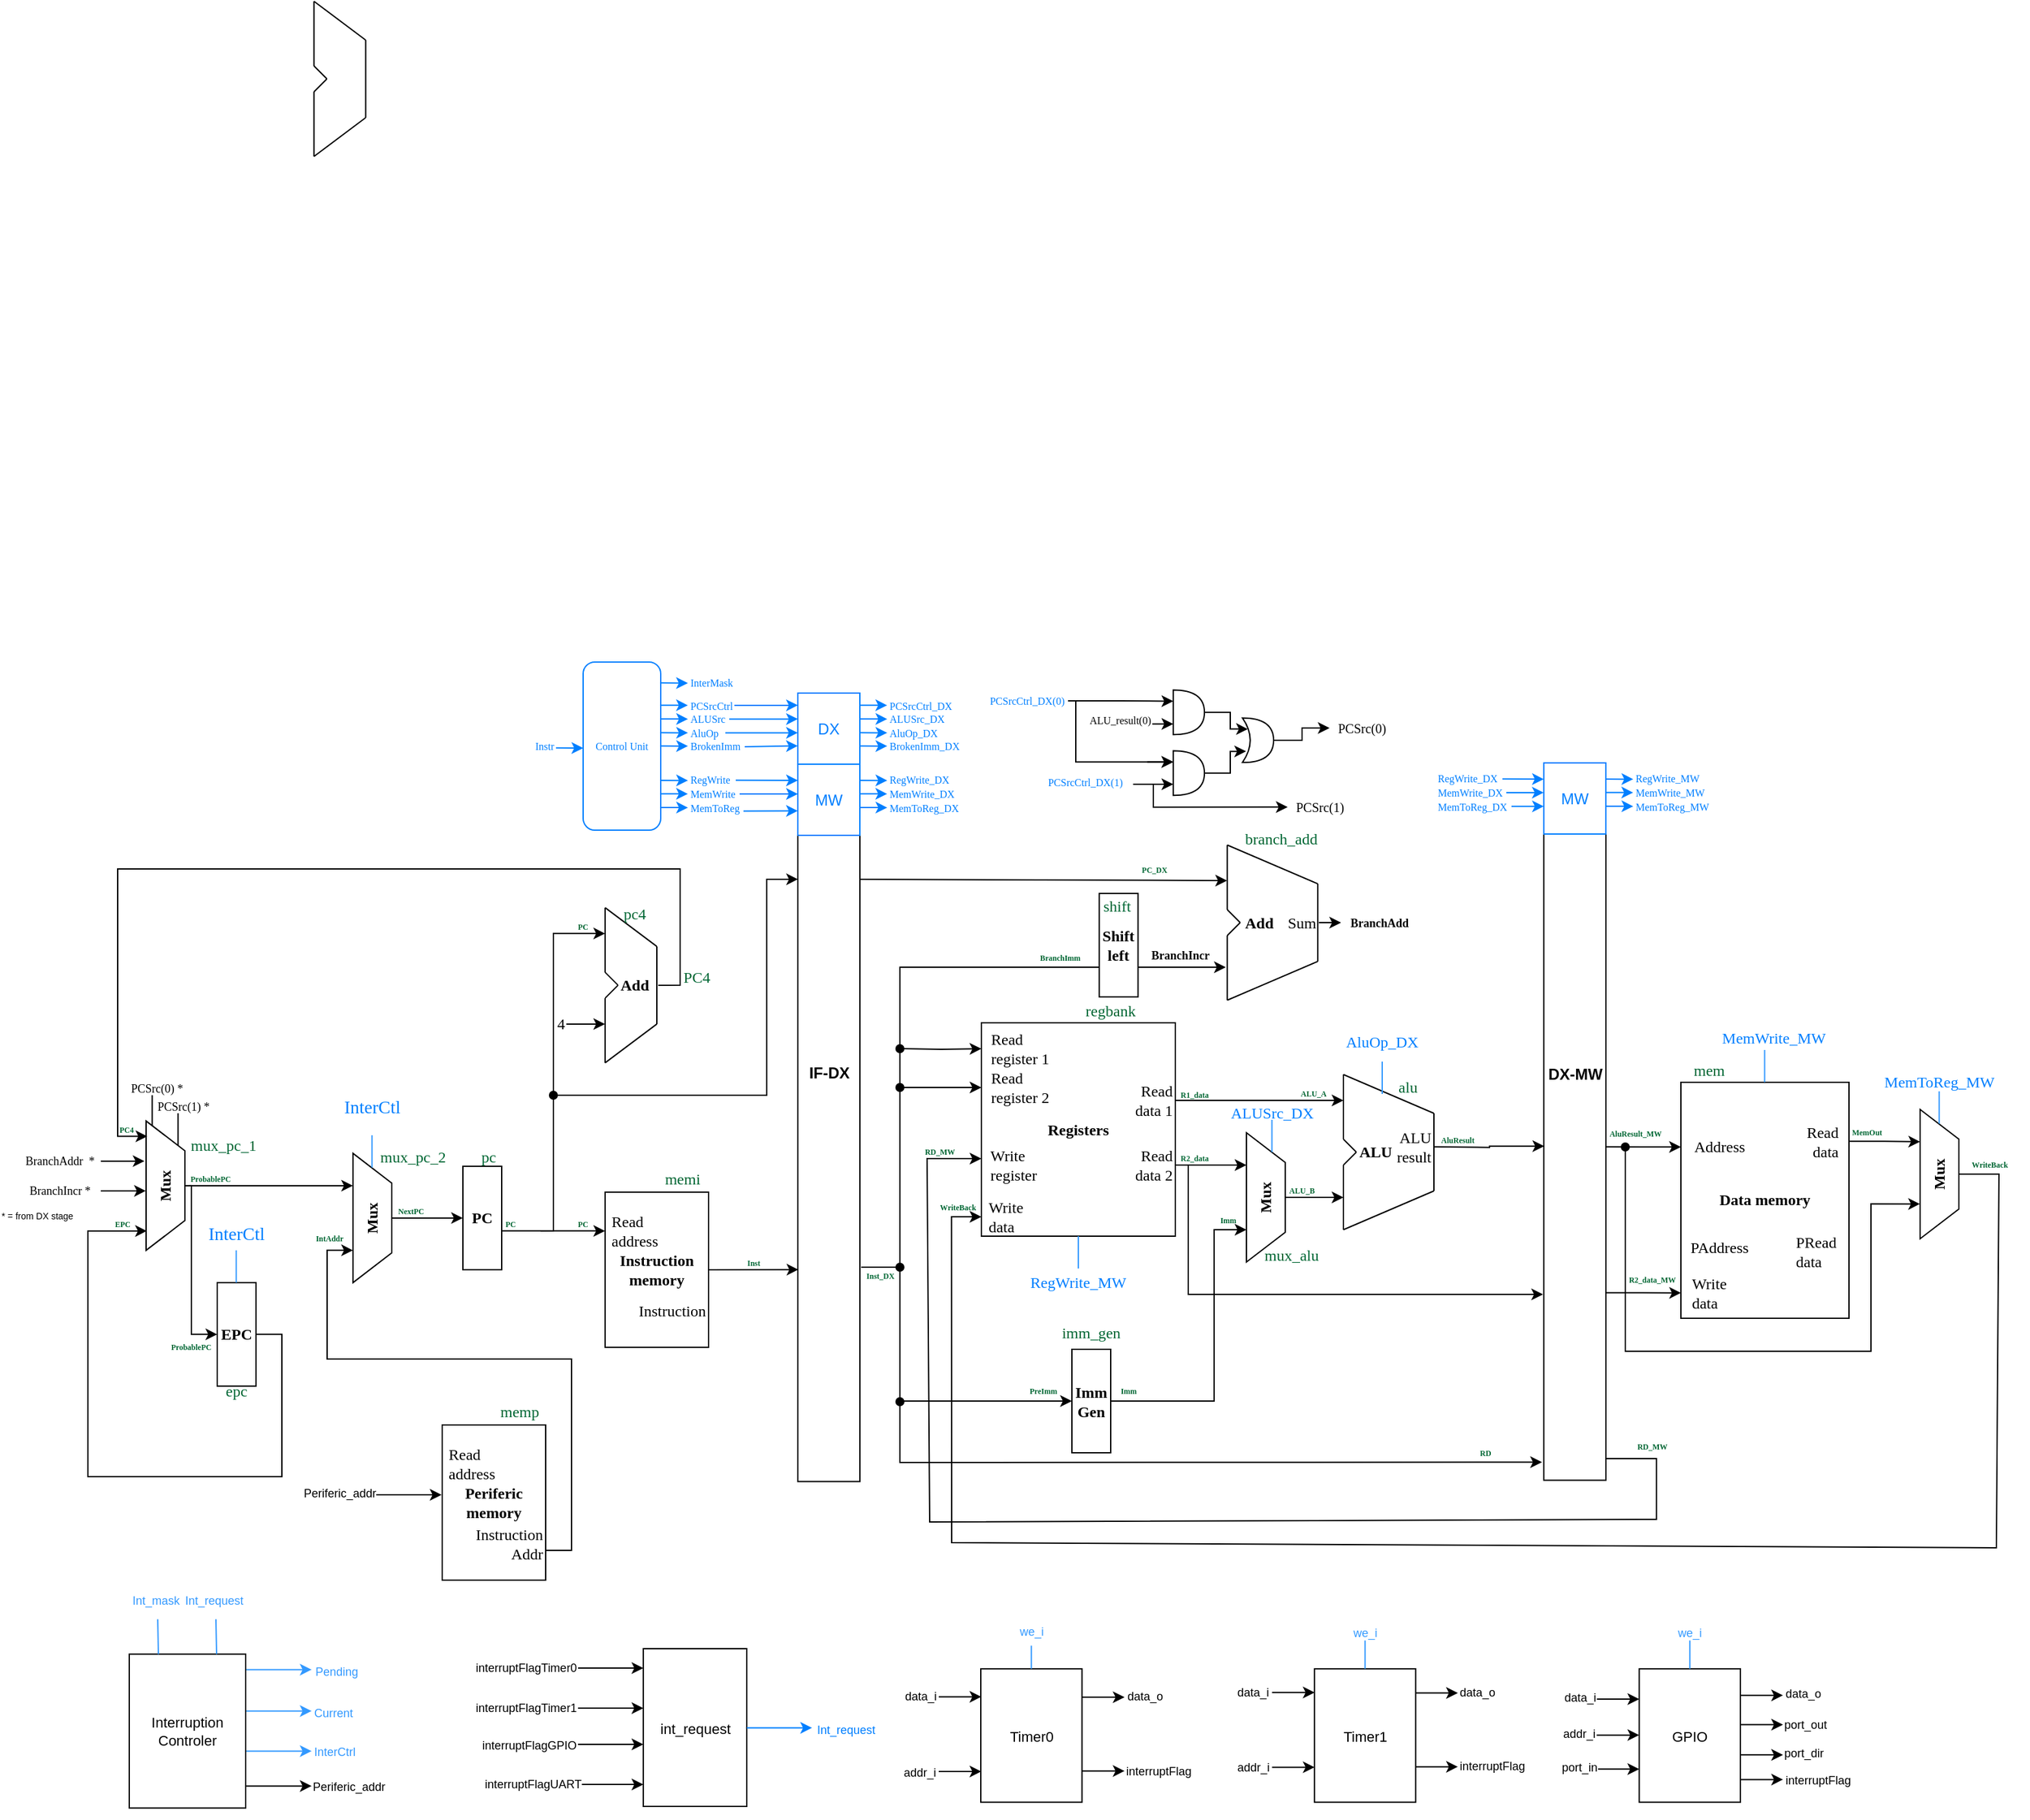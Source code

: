 <mxfile version="20.1.4" type="device"><diagram id="E4F_lcrYX_jfELqJrm0R" name="Page-1"><mxGraphModel dx="2355" dy="1746" grid="0" gridSize="10" guides="1" tooltips="1" connect="1" arrows="1" fold="1" page="0" pageScale="1" pageWidth="827" pageHeight="1169" math="0" shadow="0"><root><mxCell id="0"/><mxCell id="1" parent="0"/><mxCell id="031ylx6lUXf5HoYLeLrI-119" value="" style="endArrow=none;html=1;entryX=0.5;entryY=1;entryDx=0;entryDy=0;strokeColor=#000000;fontFamily=Tahoma;" parent="1" edge="1"><mxGeometry width="50" height="50" relative="1" as="geometry"><mxPoint x="-261.29" y="390.94" as="sourcePoint"/><mxPoint x="-261.29" y="365.94" as="targetPoint"/></mxGeometry></mxCell><mxCell id="031ylx6lUXf5HoYLeLrI-122" value="&lt;font style=&quot;font-size: 9px;&quot;&gt;PCSrc(0) *&lt;/font&gt;" style="text;html=1;strokeColor=none;fillColor=none;align=center;verticalAlign=middle;whiteSpace=wrap;rounded=0;fontSize=9;fontFamily=Tahoma;" parent="1" vertex="1"><mxGeometry x="-281" y="350.94" width="47" height="20" as="geometry"/></mxCell><mxCell id="SATdBJKkfqwQmDbWRKTM-77" value="" style="endArrow=none;html=1;entryX=0.5;entryY=1;entryDx=0;entryDy=0;strokeColor=#000000;fontFamily=Tahoma;" parent="1" edge="1"><mxGeometry width="50" height="50" relative="1" as="geometry"><mxPoint x="-241.29" y="404.94" as="sourcePoint"/><mxPoint x="-241.29" y="379.94" as="targetPoint"/></mxGeometry></mxCell><mxCell id="SATdBJKkfqwQmDbWRKTM-78" value="&lt;font style=&quot;font-size: 9px;&quot;&gt;PCSrc(1) *&lt;/font&gt;" style="text;html=1;strokeColor=none;fillColor=none;align=center;verticalAlign=middle;whiteSpace=wrap;rounded=0;fontSize=9;fontFamily=Tahoma;" parent="1" vertex="1"><mxGeometry x="-261" y="364.94" width="48" height="20" as="geometry"/></mxCell><mxCell id="031ylx6lUXf5HoYLeLrI-25" style="edgeStyle=orthogonalEdgeStyle;rounded=0;orthogonalLoop=1;jettySize=auto;html=1;exitX=1;exitY=0.25;exitDx=0;exitDy=0;entryX=0;entryY=0.25;entryDx=0;entryDy=0;fontFamily=Tahoma;" parent="1" source="031ylx6lUXf5HoYLeLrI-5" target="031ylx6lUXf5HoYLeLrI-16" edge="1"><mxGeometry relative="1" as="geometry"><Array as="points"><mxPoint x="9" y="470.94"/></Array></mxGeometry></mxCell><mxCell id="031ylx6lUXf5HoYLeLrI-5" value="&lt;b&gt;PC&lt;/b&gt;" style="rounded=0;whiteSpace=wrap;html=1;rotation=0;fontFamily=Tahoma;" parent="1" vertex="1"><mxGeometry x="-21" y="420.94" width="30" height="80" as="geometry"/></mxCell><mxCell id="031ylx6lUXf5HoYLeLrI-8" value="" style="endArrow=none;html=1;fontFamily=Tahoma;" parent="1" edge="1"><mxGeometry width="50" height="50" relative="1" as="geometry"><mxPoint x="-96.18" y="-390" as="sourcePoint"/><mxPoint x="-96.18" y="-450" as="targetPoint"/></mxGeometry></mxCell><mxCell id="031ylx6lUXf5HoYLeLrI-9" value="" style="endArrow=none;html=1;fontFamily=Tahoma;" parent="1" edge="1"><mxGeometry width="50" height="50" relative="1" as="geometry"><mxPoint x="-136.18" y="-360" as="sourcePoint"/><mxPoint x="-96.18" y="-390" as="targetPoint"/></mxGeometry></mxCell><mxCell id="031ylx6lUXf5HoYLeLrI-11" value="" style="endArrow=none;html=1;fontFamily=Tahoma;" parent="1" edge="1"><mxGeometry width="50" height="50" relative="1" as="geometry"><mxPoint x="-136.18" y="-480" as="sourcePoint"/><mxPoint x="-96.18" y="-450" as="targetPoint"/></mxGeometry></mxCell><mxCell id="031ylx6lUXf5HoYLeLrI-12" value="" style="endArrow=none;html=1;fontFamily=Tahoma;" parent="1" edge="1"><mxGeometry width="50" height="50" relative="1" as="geometry"><mxPoint x="-136.18" y="-480" as="sourcePoint"/><mxPoint x="-136.18" y="-430" as="targetPoint"/></mxGeometry></mxCell><mxCell id="031ylx6lUXf5HoYLeLrI-13" value="" style="endArrow=none;html=1;fontFamily=Tahoma;" parent="1" edge="1"><mxGeometry width="50" height="50" relative="1" as="geometry"><mxPoint x="-136.18" y="-410" as="sourcePoint"/><mxPoint x="-136.18" y="-360" as="targetPoint"/></mxGeometry></mxCell><mxCell id="031ylx6lUXf5HoYLeLrI-14" value="" style="endArrow=none;html=1;fontFamily=Tahoma;" parent="1" edge="1"><mxGeometry width="50" height="50" relative="1" as="geometry"><mxPoint x="-136.18" y="-430" as="sourcePoint"/><mxPoint x="-126.18" y="-420" as="targetPoint"/></mxGeometry></mxCell><mxCell id="031ylx6lUXf5HoYLeLrI-15" value="" style="endArrow=none;html=1;fontFamily=Tahoma;" parent="1" edge="1"><mxGeometry width="50" height="50" relative="1" as="geometry"><mxPoint x="-126.18" y="-420" as="sourcePoint"/><mxPoint x="-136.18" y="-410" as="targetPoint"/></mxGeometry></mxCell><mxCell id="031ylx6lUXf5HoYLeLrI-16" value="&lt;b&gt;Instruction memory&lt;/b&gt;" style="rounded=0;whiteSpace=wrap;html=1;fontFamily=Tahoma;" parent="1" vertex="1"><mxGeometry x="89" y="440.94" width="80" height="120" as="geometry"/></mxCell><mxCell id="031ylx6lUXf5HoYLeLrI-17" value="&lt;b&gt;Registers&lt;/b&gt;" style="rounded=0;whiteSpace=wrap;html=1;fontFamily=Tahoma;" parent="1" vertex="1"><mxGeometry x="380" y="310" width="150" height="165" as="geometry"/></mxCell><mxCell id="031ylx6lUXf5HoYLeLrI-18" value="" style="endArrow=none;html=1;fontFamily=Tahoma;" parent="1" edge="1"><mxGeometry width="50" height="50" relative="1" as="geometry"><mxPoint x="129.0" y="310.94" as="sourcePoint"/><mxPoint x="129.0" y="250.94" as="targetPoint"/></mxGeometry></mxCell><mxCell id="031ylx6lUXf5HoYLeLrI-19" value="" style="endArrow=none;html=1;fontFamily=Tahoma;" parent="1" edge="1"><mxGeometry width="50" height="50" relative="1" as="geometry"><mxPoint x="89.0" y="340.94" as="sourcePoint"/><mxPoint x="129.0" y="310.94" as="targetPoint"/></mxGeometry></mxCell><mxCell id="031ylx6lUXf5HoYLeLrI-20" value="" style="endArrow=none;html=1;fontFamily=Tahoma;" parent="1" edge="1"><mxGeometry width="50" height="50" relative="1" as="geometry"><mxPoint x="89.0" y="220.94" as="sourcePoint"/><mxPoint x="129.0" y="250.94" as="targetPoint"/></mxGeometry></mxCell><mxCell id="031ylx6lUXf5HoYLeLrI-21" value="" style="endArrow=none;html=1;fontFamily=Tahoma;" parent="1" edge="1"><mxGeometry width="50" height="50" relative="1" as="geometry"><mxPoint x="89.0" y="220.94" as="sourcePoint"/><mxPoint x="89.0" y="270.94" as="targetPoint"/></mxGeometry></mxCell><mxCell id="031ylx6lUXf5HoYLeLrI-22" value="" style="endArrow=none;html=1;fontFamily=Tahoma;" parent="1" edge="1"><mxGeometry width="50" height="50" relative="1" as="geometry"><mxPoint x="89.0" y="290.94" as="sourcePoint"/><mxPoint x="89.0" y="340.94" as="targetPoint"/></mxGeometry></mxCell><mxCell id="031ylx6lUXf5HoYLeLrI-23" value="" style="endArrow=none;html=1;fontFamily=Tahoma;" parent="1" edge="1"><mxGeometry width="50" height="50" relative="1" as="geometry"><mxPoint x="89.0" y="270.94" as="sourcePoint"/><mxPoint x="99.0" y="280.94" as="targetPoint"/></mxGeometry></mxCell><mxCell id="031ylx6lUXf5HoYLeLrI-24" value="" style="endArrow=none;html=1;fontFamily=Tahoma;" parent="1" edge="1"><mxGeometry width="50" height="50" relative="1" as="geometry"><mxPoint x="99.0" y="280.94" as="sourcePoint"/><mxPoint x="89.0" y="290.94" as="targetPoint"/></mxGeometry></mxCell><mxCell id="031ylx6lUXf5HoYLeLrI-26" value="&lt;div style=&quot;text-align: left&quot;&gt;&lt;span&gt;Read&lt;/span&gt;&lt;/div&gt;&lt;div style=&quot;text-align: left&quot;&gt;&lt;span&gt;address&lt;/span&gt;&lt;/div&gt;" style="text;html=1;strokeColor=none;fillColor=none;align=center;verticalAlign=middle;whiteSpace=wrap;rounded=0;fontFamily=Tahoma;" parent="1" vertex="1"><mxGeometry x="92" y="460.94" width="40" height="20" as="geometry"/></mxCell><mxCell id="031ylx6lUXf5HoYLeLrI-27" value="&lt;div&gt;Instruction&lt;/div&gt;" style="text;html=1;strokeColor=none;fillColor=none;align=right;verticalAlign=middle;whiteSpace=wrap;rounded=0;fontFamily=Tahoma;" parent="1" vertex="1"><mxGeometry x="129" y="522.94" width="40" height="20" as="geometry"/></mxCell><mxCell id="031ylx6lUXf5HoYLeLrI-28" value="&lt;div style=&quot;text-align: left&quot;&gt;&lt;span&gt;Read&lt;/span&gt;&lt;/div&gt;&lt;div style=&quot;text-align: left&quot;&gt;&lt;span&gt;register 1&lt;/span&gt;&lt;/div&gt;" style="text;html=1;strokeColor=none;fillColor=none;align=center;verticalAlign=middle;whiteSpace=wrap;rounded=0;fontFamily=Tahoma;" parent="1" vertex="1"><mxGeometry x="380" y="320" width="60" height="20" as="geometry"/></mxCell><mxCell id="031ylx6lUXf5HoYLeLrI-33" style="edgeStyle=orthogonalEdgeStyle;rounded=0;orthogonalLoop=1;jettySize=auto;html=1;entryX=0;entryY=0.5;entryDx=0;entryDy=0;startArrow=none;startFill=0;fontFamily=Tahoma;" parent="1" target="031ylx6lUXf5HoYLeLrI-29" edge="1"><mxGeometry relative="1" as="geometry"><mxPoint x="350" y="360" as="targetPoint"/><mxPoint x="287" y="499" as="sourcePoint"/><Array as="points"><mxPoint x="317" y="499"/><mxPoint x="317" y="360"/></Array></mxGeometry></mxCell><mxCell id="031ylx6lUXf5HoYLeLrI-29" value="&lt;div style=&quot;text-align: left&quot;&gt;&lt;span&gt;Read&lt;/span&gt;&lt;/div&gt;&lt;div style=&quot;text-align: left&quot;&gt;&lt;span&gt;register 2&lt;/span&gt;&lt;/div&gt;" style="text;html=1;strokeColor=none;fillColor=none;align=center;verticalAlign=middle;whiteSpace=wrap;rounded=0;fontFamily=Tahoma;" parent="1" vertex="1"><mxGeometry x="380" y="350" width="60" height="20" as="geometry"/></mxCell><mxCell id="031ylx6lUXf5HoYLeLrI-30" value="&lt;div style=&quot;text-align: left&quot;&gt;&lt;span&gt;Write&lt;/span&gt;&lt;/div&gt;&lt;div style=&quot;text-align: left&quot;&gt;&lt;span&gt;register&lt;/span&gt;&lt;/div&gt;" style="text;html=1;strokeColor=none;fillColor=none;align=center;verticalAlign=middle;whiteSpace=wrap;rounded=0;fontFamily=Tahoma;" parent="1" vertex="1"><mxGeometry x="380" y="410" width="50" height="20" as="geometry"/></mxCell><mxCell id="031ylx6lUXf5HoYLeLrI-31" value="&lt;div style=&quot;text-align: left&quot;&gt;Write&lt;/div&gt;&lt;div style=&quot;text-align: left&quot;&gt;data&lt;/div&gt;" style="text;html=1;strokeColor=none;fillColor=none;align=center;verticalAlign=middle;whiteSpace=wrap;rounded=0;fontFamily=Tahoma;" parent="1" vertex="1"><mxGeometry x="384" y="450" width="30" height="20" as="geometry"/></mxCell><mxCell id="031ylx6lUXf5HoYLeLrI-47" style="edgeStyle=orthogonalEdgeStyle;rounded=0;orthogonalLoop=1;jettySize=auto;html=1;fontFamily=Tahoma;" parent="1" source="031ylx6lUXf5HoYLeLrI-35" edge="1"><mxGeometry relative="1" as="geometry"><mxPoint x="660" y="445" as="targetPoint"/></mxGeometry></mxCell><mxCell id="031ylx6lUXf5HoYLeLrI-35" value="&lt;b&gt;Mux&lt;/b&gt;" style="verticalLabelPosition=middle;verticalAlign=middle;html=1;shape=trapezoid;perimeter=trapezoidPerimeter;whiteSpace=wrap;size=0.23;arcSize=10;flipV=1;labelPosition=center;align=center;rotation=-90;fontFamily=Tahoma;" parent="1" vertex="1"><mxGeometry x="550" y="430" width="100" height="30" as="geometry"/></mxCell><mxCell id="031ylx6lUXf5HoYLeLrI-80" style="edgeStyle=orthogonalEdgeStyle;rounded=0;orthogonalLoop=1;jettySize=auto;html=1;fontFamily=Tahoma;" parent="1" source="031ylx6lUXf5HoYLeLrI-36" edge="1"><mxGeometry relative="1" as="geometry"><mxPoint x="660" y="370" as="targetPoint"/></mxGeometry></mxCell><mxCell id="031ylx6lUXf5HoYLeLrI-36" value="&lt;div&gt;&lt;span&gt;Read&lt;/span&gt;&lt;/div&gt;&lt;div&gt;&lt;span&gt;data 1&lt;/span&gt;&lt;/div&gt;" style="text;html=1;strokeColor=none;fillColor=none;align=right;verticalAlign=middle;whiteSpace=wrap;rounded=0;fontFamily=Tahoma;" parent="1" vertex="1"><mxGeometry x="490" y="360" width="40" height="20" as="geometry"/></mxCell><mxCell id="031ylx6lUXf5HoYLeLrI-38" style="edgeStyle=orthogonalEdgeStyle;rounded=0;orthogonalLoop=1;jettySize=auto;html=1;exitX=1;exitY=0.5;exitDx=0;exitDy=0;entryX=0.75;entryY=0;entryDx=0;entryDy=0;fontFamily=Tahoma;" parent="1" source="031ylx6lUXf5HoYLeLrI-37" target="031ylx6lUXf5HoYLeLrI-35" edge="1"><mxGeometry relative="1" as="geometry"/></mxCell><mxCell id="031ylx6lUXf5HoYLeLrI-37" value="&lt;div&gt;&lt;span&gt;Read&lt;/span&gt;&lt;/div&gt;&lt;div&gt;&lt;span&gt;data 2&lt;/span&gt;&lt;/div&gt;" style="text;html=1;strokeColor=none;fillColor=none;align=right;verticalAlign=middle;whiteSpace=wrap;rounded=0;fontFamily=Tahoma;" parent="1" vertex="1"><mxGeometry x="490" y="410" width="40" height="20" as="geometry"/></mxCell><mxCell id="031ylx6lUXf5HoYLeLrI-40" value="" style="endArrow=none;html=1;fontFamily=Tahoma;" parent="1" edge="1"><mxGeometry width="50" height="50" relative="1" as="geometry"><mxPoint x="730" y="440.0" as="sourcePoint"/><mxPoint x="730" y="380.0" as="targetPoint"/></mxGeometry></mxCell><mxCell id="031ylx6lUXf5HoYLeLrI-41" value="" style="endArrow=none;html=1;fontFamily=Tahoma;" parent="1" edge="1"><mxGeometry width="50" height="50" relative="1" as="geometry"><mxPoint x="660" y="470.0" as="sourcePoint"/><mxPoint x="730" y="440" as="targetPoint"/></mxGeometry></mxCell><mxCell id="031ylx6lUXf5HoYLeLrI-42" value="" style="endArrow=none;html=1;fontFamily=Tahoma;" parent="1" edge="1"><mxGeometry width="50" height="50" relative="1" as="geometry"><mxPoint x="660" y="350.0" as="sourcePoint"/><mxPoint x="730" y="380" as="targetPoint"/></mxGeometry></mxCell><mxCell id="031ylx6lUXf5HoYLeLrI-43" value="" style="endArrow=none;html=1;fontFamily=Tahoma;" parent="1" edge="1"><mxGeometry width="50" height="50" relative="1" as="geometry"><mxPoint x="660.0" y="350.0" as="sourcePoint"/><mxPoint x="660" y="400.0" as="targetPoint"/></mxGeometry></mxCell><mxCell id="031ylx6lUXf5HoYLeLrI-44" value="" style="endArrow=none;html=1;fontFamily=Tahoma;" parent="1" edge="1"><mxGeometry width="50" height="50" relative="1" as="geometry"><mxPoint x="660" y="420.0" as="sourcePoint"/><mxPoint x="660.0" y="470.0" as="targetPoint"/></mxGeometry></mxCell><mxCell id="031ylx6lUXf5HoYLeLrI-45" value="" style="endArrow=none;html=1;fontFamily=Tahoma;" parent="1" edge="1"><mxGeometry width="50" height="50" relative="1" as="geometry"><mxPoint x="660" y="400.0" as="sourcePoint"/><mxPoint x="670.0" y="410.0" as="targetPoint"/></mxGeometry></mxCell><mxCell id="031ylx6lUXf5HoYLeLrI-46" value="" style="endArrow=none;html=1;fontFamily=Tahoma;" parent="1" edge="1"><mxGeometry width="50" height="50" relative="1" as="geometry"><mxPoint x="670.0" y="410.0" as="sourcePoint"/><mxPoint x="660" y="420.0" as="targetPoint"/></mxGeometry></mxCell><mxCell id="031ylx6lUXf5HoYLeLrI-48" value="&lt;b&gt;ALU&lt;/b&gt;" style="text;html=1;strokeColor=none;fillColor=none;align=center;verticalAlign=middle;whiteSpace=wrap;rounded=0;fontFamily=Tahoma;" parent="1" vertex="1"><mxGeometry x="665" y="400" width="40" height="20" as="geometry"/></mxCell><mxCell id="031ylx6lUXf5HoYLeLrI-50" value="&lt;div&gt;ALU&lt;/div&gt;&lt;div&gt;result&lt;/div&gt;" style="text;html=1;strokeColor=none;fillColor=none;align=right;verticalAlign=middle;whiteSpace=wrap;rounded=0;fontFamily=Tahoma;" parent="1" vertex="1"><mxGeometry x="690" y="396" width="40" height="20" as="geometry"/></mxCell><mxCell id="031ylx6lUXf5HoYLeLrI-59" style="edgeStyle=orthogonalEdgeStyle;rounded=0;orthogonalLoop=1;jettySize=auto;html=1;exitX=1;exitY=0.25;exitDx=0;exitDy=0;entryX=0.75;entryY=0;entryDx=0;entryDy=0;fontFamily=Tahoma;" parent="1" source="031ylx6lUXf5HoYLeLrI-51" target="031ylx6lUXf5HoYLeLrI-58" edge="1"><mxGeometry relative="1" as="geometry"/></mxCell><mxCell id="031ylx6lUXf5HoYLeLrI-51" value="&lt;b&gt;Data memory&lt;/b&gt;" style="rounded=0;whiteSpace=wrap;html=1;fontFamily=Tahoma;" parent="1" vertex="1"><mxGeometry x="921" y="356" width="130" height="182.5" as="geometry"/></mxCell><mxCell id="031ylx6lUXf5HoYLeLrI-52" value="&lt;div style=&quot;text-align: left&quot;&gt;&lt;span&gt;Address&lt;/span&gt;&lt;/div&gt;" style="text;html=1;strokeColor=none;fillColor=none;align=center;verticalAlign=middle;whiteSpace=wrap;rounded=0;fontFamily=Tahoma;" parent="1" vertex="1"><mxGeometry x="921" y="396" width="60" height="20" as="geometry"/></mxCell><mxCell id="031ylx6lUXf5HoYLeLrI-55" value="&lt;div&gt;&lt;span&gt;Read&lt;/span&gt;&lt;/div&gt;&lt;div&gt;&lt;span&gt;data&lt;/span&gt;&lt;/div&gt;" style="text;html=1;strokeColor=none;fillColor=none;align=right;verticalAlign=middle;whiteSpace=wrap;rounded=0;fontFamily=Tahoma;" parent="1" vertex="1"><mxGeometry x="1005" y="392" width="40" height="20" as="geometry"/></mxCell><mxCell id="031ylx6lUXf5HoYLeLrI-56" value="&lt;div style=&quot;text-align: left&quot;&gt;Write&lt;/div&gt;&lt;div style=&quot;text-align: left&quot;&gt;data&lt;/div&gt;" style="text;html=1;strokeColor=none;fillColor=none;align=center;verticalAlign=middle;whiteSpace=wrap;rounded=0;fontFamily=Tahoma;" parent="1" vertex="1"><mxGeometry x="928" y="509.0" width="30" height="20" as="geometry"/></mxCell><mxCell id="031ylx6lUXf5HoYLeLrI-58" value="&lt;b&gt;Mux&lt;/b&gt;" style="verticalLabelPosition=middle;verticalAlign=middle;html=1;shape=trapezoid;perimeter=trapezoidPerimeter;whiteSpace=wrap;size=0.23;arcSize=10;flipV=1;labelPosition=center;align=center;rotation=-90;fontFamily=Tahoma;" parent="1" vertex="1"><mxGeometry x="1071" y="412" width="100" height="30" as="geometry"/></mxCell><mxCell id="SATdBJKkfqwQmDbWRKTM-69" style="edgeStyle=orthogonalEdgeStyle;rounded=0;orthogonalLoop=1;jettySize=auto;html=1;fontSize=6;fontColor=#006633;startArrow=classic;startFill=1;endArrow=oval;endFill=1;fontFamily=Tahoma;" parent="1" edge="1"><mxGeometry relative="1" as="geometry"><mxPoint x="317" y="360" as="targetPoint"/><mxPoint x="569" y="267" as="sourcePoint"/><Array as="points"><mxPoint x="317" y="267"/></Array></mxGeometry></mxCell><mxCell id="031ylx6lUXf5HoYLeLrI-61" value="&lt;b&gt;Shift left&lt;/b&gt;" style="rounded=0;whiteSpace=wrap;html=1;rotation=0;fontFamily=Tahoma;" parent="1" vertex="1"><mxGeometry x="471.17" y="209.94" width="30" height="80" as="geometry"/></mxCell><mxCell id="031ylx6lUXf5HoYLeLrI-69" value="" style="endArrow=none;html=1;fontFamily=Tahoma;" parent="1" edge="1"><mxGeometry width="50" height="50" relative="1" as="geometry"><mxPoint x="640.17" y="262.5" as="sourcePoint"/><mxPoint x="640.17" y="202.5" as="targetPoint"/></mxGeometry></mxCell><mxCell id="031ylx6lUXf5HoYLeLrI-70" value="" style="endArrow=none;html=1;fontFamily=Tahoma;" parent="1" edge="1"><mxGeometry width="50" height="50" relative="1" as="geometry"><mxPoint x="570.17" y="292.5" as="sourcePoint"/><mxPoint x="640.17" y="262.5" as="targetPoint"/></mxGeometry></mxCell><mxCell id="031ylx6lUXf5HoYLeLrI-71" value="" style="endArrow=none;html=1;fontFamily=Tahoma;" parent="1" edge="1"><mxGeometry width="50" height="50" relative="1" as="geometry"><mxPoint x="570.17" y="172.5" as="sourcePoint"/><mxPoint x="640.17" y="202.5" as="targetPoint"/></mxGeometry></mxCell><mxCell id="031ylx6lUXf5HoYLeLrI-72" value="" style="endArrow=none;html=1;fontFamily=Tahoma;" parent="1" edge="1"><mxGeometry width="50" height="50" relative="1" as="geometry"><mxPoint x="570.17" y="172.5" as="sourcePoint"/><mxPoint x="570.17" y="222.5" as="targetPoint"/></mxGeometry></mxCell><mxCell id="031ylx6lUXf5HoYLeLrI-73" value="" style="endArrow=none;html=1;fontFamily=Tahoma;" parent="1" edge="1"><mxGeometry width="50" height="50" relative="1" as="geometry"><mxPoint x="570.17" y="242.5" as="sourcePoint"/><mxPoint x="570.17" y="292.5" as="targetPoint"/></mxGeometry></mxCell><mxCell id="031ylx6lUXf5HoYLeLrI-74" value="" style="endArrow=none;html=1;fontFamily=Tahoma;" parent="1" edge="1"><mxGeometry width="50" height="50" relative="1" as="geometry"><mxPoint x="570.17" y="222.5" as="sourcePoint"/><mxPoint x="580.17" y="232.5" as="targetPoint"/></mxGeometry></mxCell><mxCell id="031ylx6lUXf5HoYLeLrI-75" value="" style="endArrow=none;html=1;fontFamily=Tahoma;" parent="1" edge="1"><mxGeometry width="50" height="50" relative="1" as="geometry"><mxPoint x="580.17" y="232.5" as="sourcePoint"/><mxPoint x="570.17" y="242.5" as="targetPoint"/></mxGeometry></mxCell><mxCell id="031ylx6lUXf5HoYLeLrI-76" value="&lt;b&gt;Add&lt;/b&gt;" style="text;html=1;strokeColor=none;fillColor=none;align=center;verticalAlign=middle;whiteSpace=wrap;rounded=0;fontFamily=Tahoma;" parent="1" vertex="1"><mxGeometry x="575.17" y="222.5" width="40" height="20" as="geometry"/></mxCell><mxCell id="031ylx6lUXf5HoYLeLrI-77" value="&lt;div&gt;Sum&lt;/div&gt;" style="text;html=1;strokeColor=none;fillColor=none;align=right;verticalAlign=middle;whiteSpace=wrap;rounded=0;fontFamily=Tahoma;" parent="1" vertex="1"><mxGeometry x="601" y="222.5" width="40" height="20" as="geometry"/></mxCell><mxCell id="031ylx6lUXf5HoYLeLrI-79" style="edgeStyle=orthogonalEdgeStyle;rounded=0;orthogonalLoop=1;jettySize=auto;html=1;fontFamily=Tahoma;entryX=-0.012;entryY=0.713;entryDx=0;entryDy=0;entryPerimeter=0;" parent="1" target="oG7IJuxheFI5DrFo-bc4-63" edge="1"><mxGeometry relative="1" as="geometry"><mxPoint x="814" y="521" as="targetPoint"/><mxPoint x="550" y="420" as="sourcePoint"/><Array as="points"><mxPoint x="540" y="420"/><mxPoint x="540" y="520"/><mxPoint x="814" y="520"/></Array></mxGeometry></mxCell><mxCell id="031ylx6lUXf5HoYLeLrI-83" style="edgeStyle=orthogonalEdgeStyle;rounded=0;orthogonalLoop=1;jettySize=auto;html=1;entryX=0.25;entryY=0;entryDx=0;entryDy=0;fontFamily=Tahoma;" parent="1" source="031ylx6lUXf5HoYLeLrI-82" target="031ylx6lUXf5HoYLeLrI-35" edge="1"><mxGeometry relative="1" as="geometry"><Array as="points"><mxPoint x="560" y="603"/><mxPoint x="560" y="470"/></Array></mxGeometry></mxCell><mxCell id="031ylx6lUXf5HoYLeLrI-82" value="&lt;b&gt;Imm Gen&lt;/b&gt;" style="rounded=0;whiteSpace=wrap;html=1;rotation=0;fontFamily=Tahoma;" parent="1" vertex="1"><mxGeometry x="450" y="562.5" width="30" height="80" as="geometry"/></mxCell><mxCell id="SATdBJKkfqwQmDbWRKTM-1" style="edgeStyle=orthogonalEdgeStyle;rounded=0;orthogonalLoop=1;jettySize=auto;html=1;entryX=0.75;entryY=0;entryDx=0;entryDy=0;fontFamily=Tahoma;" parent="1" source="031ylx6lUXf5HoYLeLrI-86" target="031ylx6lUXf5HoYLeLrI-102" edge="1"><mxGeometry relative="1" as="geometry"/></mxCell><mxCell id="SATdBJKkfqwQmDbWRKTM-6" style="edgeStyle=orthogonalEdgeStyle;rounded=0;orthogonalLoop=1;jettySize=auto;html=1;exitX=0.5;exitY=1;exitDx=0;exitDy=0;entryX=0;entryY=0.5;entryDx=0;entryDy=0;fontFamily=Tahoma;" parent="1" source="031ylx6lUXf5HoYLeLrI-86" target="SATdBJKkfqwQmDbWRKTM-3" edge="1"><mxGeometry relative="1" as="geometry"><Array as="points"><mxPoint x="-231" y="435.94"/><mxPoint x="-231" y="550.94"/></Array></mxGeometry></mxCell><mxCell id="031ylx6lUXf5HoYLeLrI-86" value="&lt;b&gt;Mux&lt;/b&gt;" style="verticalLabelPosition=middle;verticalAlign=middle;html=1;shape=trapezoid;perimeter=trapezoidPerimeter;whiteSpace=wrap;size=0.23;arcSize=10;flipV=1;labelPosition=center;align=center;rotation=-90;fontFamily=Tahoma;" parent="1" vertex="1"><mxGeometry x="-301" y="420.94" width="100" height="30" as="geometry"/></mxCell><mxCell id="031ylx6lUXf5HoYLeLrI-91" style="edgeStyle=orthogonalEdgeStyle;rounded=0;orthogonalLoop=1;jettySize=auto;html=1;fontFamily=Tahoma;entryX=0.006;entryY=0.483;entryDx=0;entryDy=0;entryPerimeter=0;" parent="1" target="oG7IJuxheFI5DrFo-bc4-63" edge="1"><mxGeometry relative="1" as="geometry"><mxPoint x="790" y="405.86" as="targetPoint"/><mxPoint x="730.0" y="405.86" as="sourcePoint"/></mxGeometry></mxCell><mxCell id="031ylx6lUXf5HoYLeLrI-93" style="edgeStyle=orthogonalEdgeStyle;rounded=0;orthogonalLoop=1;jettySize=auto;html=1;fontFamily=Tahoma;" parent="1" edge="1"><mxGeometry relative="1" as="geometry"><mxPoint x="89" y="240.94" as="targetPoint"/><mxPoint x="39" y="470.94" as="sourcePoint"/><Array as="points"><mxPoint x="49" y="470.94"/><mxPoint x="49" y="240.94"/></Array></mxGeometry></mxCell><mxCell id="031ylx6lUXf5HoYLeLrI-96" style="edgeStyle=orthogonalEdgeStyle;rounded=0;orthogonalLoop=1;jettySize=auto;html=1;entryX=0;entryY=0.5;entryDx=0;entryDy=0;fontFamily=Tahoma;" parent="1" edge="1"><mxGeometry relative="1" as="geometry"><mxPoint x="89" y="310.94" as="targetPoint"/><mxPoint x="59" y="310.94" as="sourcePoint"/></mxGeometry></mxCell><mxCell id="031ylx6lUXf5HoYLeLrI-97" value="&lt;div style=&quot;text-align: left&quot;&gt;4&lt;/div&gt;" style="text;html=1;strokeColor=none;fillColor=none;align=center;verticalAlign=middle;whiteSpace=wrap;rounded=0;fontFamily=Tahoma;" parent="1" vertex="1"><mxGeometry x="35" y="300.94" width="40" height="20" as="geometry"/></mxCell><mxCell id="SATdBJKkfqwQmDbWRKTM-8" style="edgeStyle=orthogonalEdgeStyle;rounded=0;orthogonalLoop=1;jettySize=auto;html=1;entryX=0.882;entryY=0.969;entryDx=0;entryDy=0;entryPerimeter=0;fontFamily=Tahoma;" parent="1" target="031ylx6lUXf5HoYLeLrI-86" edge="1"><mxGeometry relative="1" as="geometry"><mxPoint x="130" y="280.94" as="sourcePoint"/><mxPoint x="-267.55" y="397.44" as="targetPoint"/><Array as="points"><mxPoint x="147" y="280.94"/><mxPoint x="147" y="190.94"/><mxPoint x="-288" y="190.94"/><mxPoint x="-288" y="397.94"/></Array></mxGeometry></mxCell><mxCell id="031ylx6lUXf5HoYLeLrI-99" value="Add" style="text;html=1;strokeColor=none;fillColor=none;align=center;verticalAlign=middle;whiteSpace=wrap;rounded=0;fontFamily=Tahoma;fontStyle=1" parent="1" vertex="1"><mxGeometry x="92.0" y="270.94" width="40" height="20" as="geometry"/></mxCell><mxCell id="031ylx6lUXf5HoYLeLrI-101" style="edgeStyle=orthogonalEdgeStyle;rounded=0;orthogonalLoop=1;jettySize=auto;html=1;entryX=0;entryY=0.5;entryDx=0;entryDy=0;startArrow=oval;startFill=1;fontFamily=Tahoma;" parent="1" target="031ylx6lUXf5HoYLeLrI-82" edge="1"><mxGeometry relative="1" as="geometry"><mxPoint x="390" y="429.86" as="targetPoint"/><mxPoint x="317" y="499" as="sourcePoint"/><Array as="points"><mxPoint x="317" y="603"/></Array></mxGeometry></mxCell><mxCell id="031ylx6lUXf5HoYLeLrI-103" style="edgeStyle=orthogonalEdgeStyle;rounded=0;orthogonalLoop=1;jettySize=auto;html=1;fontFamily=Tahoma;" parent="1" source="031ylx6lUXf5HoYLeLrI-102" target="031ylx6lUXf5HoYLeLrI-5" edge="1"><mxGeometry relative="1" as="geometry"/></mxCell><mxCell id="031ylx6lUXf5HoYLeLrI-102" value="&lt;b&gt;Mux&lt;/b&gt;" style="verticalLabelPosition=middle;verticalAlign=middle;html=1;shape=trapezoid;perimeter=trapezoidPerimeter;whiteSpace=wrap;size=0.23;arcSize=10;flipV=1;labelPosition=center;align=center;rotation=-90;fontFamily=Tahoma;" parent="1" vertex="1"><mxGeometry x="-141" y="445.94" width="100" height="30" as="geometry"/></mxCell><mxCell id="031ylx6lUXf5HoYLeLrI-107" value="&lt;font color=&quot;#007fff&quot;&gt;RegWrite_MW&lt;/font&gt;" style="text;html=1;strokeColor=none;fillColor=none;align=center;verticalAlign=middle;whiteSpace=wrap;rounded=0;fontFamily=Tahoma;" parent="1" vertex="1"><mxGeometry x="435" y="500.94" width="40" height="20" as="geometry"/></mxCell><mxCell id="031ylx6lUXf5HoYLeLrI-109" value="" style="endArrow=none;html=1;entryX=0.5;entryY=1;entryDx=0;entryDy=0;strokeColor=#3399FF;fontFamily=Tahoma;" parent="1" target="031ylx6lUXf5HoYLeLrI-17" edge="1"><mxGeometry width="50" height="50" relative="1" as="geometry"><mxPoint x="455" y="500" as="sourcePoint"/><mxPoint x="470" y="430" as="targetPoint"/></mxGeometry></mxCell><mxCell id="031ylx6lUXf5HoYLeLrI-113" value="&lt;font color=&quot;#007fff&quot;&gt;MemWrite_MW&lt;/font&gt;" style="text;html=1;strokeColor=none;fillColor=none;align=center;verticalAlign=middle;whiteSpace=wrap;rounded=0;fontFamily=Tahoma;" parent="1" vertex="1"><mxGeometry x="973" y="312" width="40" height="20" as="geometry"/></mxCell><mxCell id="031ylx6lUXf5HoYLeLrI-114" value="" style="endArrow=none;html=1;entryX=0.5;entryY=1;entryDx=0;entryDy=0;strokeColor=#3399FF;fontFamily=Tahoma;" parent="1" edge="1"><mxGeometry width="50" height="50" relative="1" as="geometry"><mxPoint x="985.76" y="356" as="sourcePoint"/><mxPoint x="985.76" y="331" as="targetPoint"/></mxGeometry></mxCell><mxCell id="031ylx6lUXf5HoYLeLrI-115" value="" style="endArrow=none;html=1;entryX=0.5;entryY=1;entryDx=0;entryDy=0;strokeColor=#3399FF;fontFamily=Tahoma;" parent="1" edge="1"><mxGeometry width="50" height="50" relative="1" as="geometry"><mxPoint x="1120.76" y="388" as="sourcePoint"/><mxPoint x="1120.76" y="363" as="targetPoint"/></mxGeometry></mxCell><mxCell id="031ylx6lUXf5HoYLeLrI-116" value="&lt;font color=&quot;#007fff&quot;&gt;MemToReg_MW&lt;/font&gt;" style="text;html=1;strokeColor=none;fillColor=none;align=center;verticalAlign=middle;whiteSpace=wrap;rounded=0;fontFamily=Tahoma;" parent="1" vertex="1"><mxGeometry x="1101" y="346" width="40" height="20" as="geometry"/></mxCell><mxCell id="031ylx6lUXf5HoYLeLrI-117" value="" style="endArrow=none;html=1;entryX=0.5;entryY=1;entryDx=0;entryDy=0;strokeColor=#3399FF;fontFamily=Tahoma;" parent="1" edge="1"><mxGeometry width="50" height="50" relative="1" as="geometry"><mxPoint x="690.0" y="365" as="sourcePoint"/><mxPoint x="690.0" y="340" as="targetPoint"/></mxGeometry></mxCell><mxCell id="031ylx6lUXf5HoYLeLrI-118" value="" style="endArrow=none;html=1;entryX=0.5;entryY=1;entryDx=0;entryDy=0;strokeColor=#3399FF;fontFamily=Tahoma;" parent="1" edge="1"><mxGeometry width="50" height="50" relative="1" as="geometry"><mxPoint x="604.71" y="410" as="sourcePoint"/><mxPoint x="604.71" y="385" as="targetPoint"/></mxGeometry></mxCell><mxCell id="031ylx6lUXf5HoYLeLrI-120" value="&lt;font color=&quot;#007fff&quot;&gt;AluOp_DX&lt;/font&gt;" style="text;html=1;strokeColor=none;fillColor=none;align=center;verticalAlign=middle;whiteSpace=wrap;rounded=0;fontFamily=Tahoma;" parent="1" vertex="1"><mxGeometry x="670" y="315" width="40" height="20" as="geometry"/></mxCell><mxCell id="031ylx6lUXf5HoYLeLrI-121" value="&lt;font color=&quot;#007fff&quot;&gt;ALUSrc_DX&lt;/font&gt;" style="text;html=1;strokeColor=none;fillColor=none;align=center;verticalAlign=middle;whiteSpace=wrap;rounded=0;fontFamily=Tahoma;" parent="1" vertex="1"><mxGeometry x="585" y="370" width="40" height="20" as="geometry"/></mxCell><mxCell id="SATdBJKkfqwQmDbWRKTM-7" style="edgeStyle=orthogonalEdgeStyle;rounded=0;orthogonalLoop=1;jettySize=auto;html=1;entryX=0.25;entryY=0;entryDx=0;entryDy=0;fontFamily=Tahoma;exitX=1;exitY=0.75;exitDx=0;exitDy=0;" parent="1" source="AWCHYn580H08i5OA48lg-22" target="031ylx6lUXf5HoYLeLrI-102" edge="1"><mxGeometry relative="1" as="geometry"><mxPoint x="-131" y="485.9" as="sourcePoint"/><Array as="points"><mxPoint x="63" y="718"/><mxPoint x="63" y="570"/><mxPoint x="-126" y="570"/><mxPoint x="-126" y="486"/></Array></mxGeometry></mxCell><mxCell id="SATdBJKkfqwQmDbWRKTM-4" style="edgeStyle=orthogonalEdgeStyle;rounded=0;orthogonalLoop=1;jettySize=auto;html=1;entryX=0.158;entryY=0.98;entryDx=0;entryDy=0;entryPerimeter=0;fontFamily=Tahoma;" parent="1" source="SATdBJKkfqwQmDbWRKTM-3" target="031ylx6lUXf5HoYLeLrI-86" edge="1"><mxGeometry relative="1" as="geometry"><Array as="points"><mxPoint x="-161" y="550.94"/><mxPoint x="-161" y="660.94"/><mxPoint x="-311" y="660.94"/><mxPoint x="-311" y="470.94"/><mxPoint x="-265" y="470.94"/></Array></mxGeometry></mxCell><mxCell id="SATdBJKkfqwQmDbWRKTM-3" value="&lt;b&gt;EPC&lt;/b&gt;" style="rounded=0;whiteSpace=wrap;html=1;rotation=0;fontFamily=Tahoma;" parent="1" vertex="1"><mxGeometry x="-211" y="510.94" width="30" height="80" as="geometry"/></mxCell><mxCell id="SATdBJKkfqwQmDbWRKTM-10" value="" style="endArrow=none;html=1;entryX=0.5;entryY=1;entryDx=0;entryDy=0;strokeColor=#3399FF;fontFamily=Tahoma;" parent="1" edge="1"><mxGeometry width="50" height="50" relative="1" as="geometry"><mxPoint x="-91.29" y="421.94" as="sourcePoint"/><mxPoint x="-91.29" y="396.94" as="targetPoint"/></mxGeometry></mxCell><mxCell id="SATdBJKkfqwQmDbWRKTM-11" value="&lt;span style=&quot;color: rgb(0, 127, 255); font-size: 14px; text-align: left;&quot;&gt;InterCtl&lt;/span&gt;" style="text;html=1;strokeColor=none;fillColor=none;align=center;verticalAlign=middle;whiteSpace=wrap;rounded=0;fontFamily=Tahoma;fontSize=14;" parent="1" vertex="1"><mxGeometry x="-111" y="366" width="40" height="20" as="geometry"/></mxCell><mxCell id="SATdBJKkfqwQmDbWRKTM-17" value="&lt;font color=&quot;#006633&quot;&gt;branch_add&lt;/font&gt;" style="text;html=1;strokeColor=none;fillColor=none;align=center;verticalAlign=middle;whiteSpace=wrap;rounded=0;fontFamily=Tahoma;" parent="1" vertex="1"><mxGeometry x="582" y="152.5" width="60" height="30" as="geometry"/></mxCell><mxCell id="SATdBJKkfqwQmDbWRKTM-18" value="&lt;font color=&quot;#006633&quot; style=&quot;font-size: 6px;&quot;&gt;PC_DX&lt;/font&gt;" style="text;html=1;strokeColor=none;fillColor=none;align=center;verticalAlign=middle;whiteSpace=wrap;rounded=0;fontSize=6;fontStyle=1;fontFamily=Tahoma;" parent="1" vertex="1"><mxGeometry x="484.34" y="177" width="60" height="30" as="geometry"/></mxCell><mxCell id="SATdBJKkfqwQmDbWRKTM-22" value="&lt;font color=&quot;#006633&quot;&gt;PC4&lt;/font&gt;" style="text;html=1;strokeColor=none;fillColor=none;align=center;verticalAlign=middle;whiteSpace=wrap;rounded=0;fontFamily=Tahoma;" parent="1" vertex="1"><mxGeometry x="130" y="259.94" width="60" height="30" as="geometry"/></mxCell><mxCell id="SATdBJKkfqwQmDbWRKTM-23" value="&lt;font color=&quot;#006633&quot;&gt;pc4&lt;/font&gt;" style="text;html=1;strokeColor=none;fillColor=none;align=center;verticalAlign=middle;whiteSpace=wrap;rounded=0;fontFamily=Tahoma;" parent="1" vertex="1"><mxGeometry x="82" y="210.94" width="60" height="30" as="geometry"/></mxCell><mxCell id="SATdBJKkfqwQmDbWRKTM-24" value="&lt;font color=&quot;#006633&quot; style=&quot;font-size: 6px;&quot;&gt;PC4&lt;/font&gt;" style="text;html=1;strokeColor=none;fillColor=none;align=center;verticalAlign=middle;whiteSpace=wrap;rounded=0;fontSize=6;fontStyle=1;fontFamily=Tahoma;" parent="1" vertex="1"><mxGeometry x="-291" y="389.94" width="20" height="7" as="geometry"/></mxCell><mxCell id="SATdBJKkfqwQmDbWRKTM-25" value="&lt;font style=&quot;font-weight: normal; font-size: 9px;&quot;&gt;BranchAddr&amp;nbsp; *&lt;/font&gt;" style="text;html=1;strokeColor=none;fillColor=none;align=center;verticalAlign=middle;whiteSpace=wrap;rounded=0;fontSize=6;fontStyle=1;fontFamily=Tahoma;" parent="1" vertex="1"><mxGeometry x="-364" y="401.94" width="63" height="30" as="geometry"/></mxCell><mxCell id="SATdBJKkfqwQmDbWRKTM-26" value="&lt;font color=&quot;#006633&quot;&gt;mux_pc_1&lt;/font&gt;" style="text;html=1;strokeColor=none;fillColor=none;align=center;verticalAlign=middle;whiteSpace=wrap;rounded=0;fontFamily=Tahoma;" parent="1" vertex="1"><mxGeometry x="-236" y="389.88" width="60" height="30" as="geometry"/></mxCell><mxCell id="SATdBJKkfqwQmDbWRKTM-27" value="&lt;font color=&quot;#006633&quot; style=&quot;font-size: 6px;&quot;&gt;EPC&lt;/font&gt;" style="text;html=1;strokeColor=none;fillColor=none;align=center;verticalAlign=middle;whiteSpace=wrap;rounded=0;fontSize=6;fontStyle=1;fontFamily=Tahoma;" parent="1" vertex="1"><mxGeometry x="-314" y="450.94" width="60" height="30" as="geometry"/></mxCell><mxCell id="SATdBJKkfqwQmDbWRKTM-29" value="&lt;font color=&quot;#006633&quot;&gt;epc&lt;/font&gt;" style="text;html=1;strokeColor=none;fillColor=none;align=center;verticalAlign=middle;whiteSpace=wrap;rounded=0;fontFamily=Tahoma;" parent="1" vertex="1"><mxGeometry x="-226" y="580" width="60" height="30" as="geometry"/></mxCell><mxCell id="SATdBJKkfqwQmDbWRKTM-30" value="&lt;font color=&quot;#006633&quot;&gt;ProbablePC&lt;/font&gt;" style="text;html=1;strokeColor=none;fillColor=none;align=center;verticalAlign=middle;whiteSpace=wrap;rounded=0;fontSize=6;fontStyle=1;fontFamily=Tahoma;" parent="1" vertex="1"><mxGeometry x="-261" y="545.94" width="60" height="30" as="geometry"/></mxCell><mxCell id="SATdBJKkfqwQmDbWRKTM-31" value="&lt;font color=&quot;#006633&quot;&gt;mux_pc_2&lt;/font&gt;" style="text;html=1;strokeColor=none;fillColor=none;align=center;verticalAlign=middle;whiteSpace=wrap;rounded=0;fontFamily=Tahoma;" parent="1" vertex="1"><mxGeometry x="-88" y="398.94" width="57" height="30" as="geometry"/></mxCell><mxCell id="SATdBJKkfqwQmDbWRKTM-33" value="&lt;font color=&quot;#006633&quot;&gt;NextPC&lt;/font&gt;" style="text;html=1;strokeColor=none;fillColor=none;align=center;verticalAlign=middle;whiteSpace=wrap;rounded=0;fontSize=6;fontStyle=1;fontFamily=Tahoma;" parent="1" vertex="1"><mxGeometry x="-91" y="440.94" width="60" height="30" as="geometry"/></mxCell><mxCell id="SATdBJKkfqwQmDbWRKTM-34" value="&lt;font color=&quot;#006633&quot;&gt;IntAddr&lt;/font&gt;" style="text;html=1;strokeColor=none;fillColor=none;align=center;verticalAlign=middle;whiteSpace=wrap;rounded=0;fontSize=6;fontStyle=1;fontFamily=Tahoma;" parent="1" vertex="1"><mxGeometry x="-154" y="470.94" width="60" height="13.06" as="geometry"/></mxCell><mxCell id="SATdBJKkfqwQmDbWRKTM-35" value="&lt;font color=&quot;#006633&quot;&gt;PC&lt;/font&gt;" style="text;html=1;strokeColor=none;fillColor=none;align=center;verticalAlign=middle;whiteSpace=wrap;rounded=0;fontSize=6;fontStyle=1;fontFamily=Tahoma;" parent="1" vertex="1"><mxGeometry x="-14" y="450.94" width="60" height="30" as="geometry"/></mxCell><mxCell id="SATdBJKkfqwQmDbWRKTM-37" value="&lt;font color=&quot;#006633&quot;&gt;pc&lt;/font&gt;" style="text;html=1;strokeColor=none;fillColor=none;align=center;verticalAlign=middle;whiteSpace=wrap;rounded=0;fontFamily=Tahoma;" parent="1" vertex="1"><mxGeometry x="-31" y="398.94" width="60" height="30" as="geometry"/></mxCell><mxCell id="SATdBJKkfqwQmDbWRKTM-38" value="&lt;font color=&quot;#006633&quot;&gt;PC&lt;/font&gt;" style="text;html=1;strokeColor=none;fillColor=none;align=center;verticalAlign=middle;whiteSpace=wrap;rounded=0;fontSize=6;fontStyle=1;fontFamily=Tahoma;" parent="1" vertex="1"><mxGeometry x="42" y="220.94" width="60" height="30" as="geometry"/></mxCell><mxCell id="SATdBJKkfqwQmDbWRKTM-39" value="&lt;font color=&quot;#006633&quot;&gt;memi&lt;/font&gt;" style="text;html=1;strokeColor=none;fillColor=none;align=center;verticalAlign=middle;whiteSpace=wrap;rounded=0;fontFamily=Tahoma;" parent="1" vertex="1"><mxGeometry x="119" y="415.94" width="60" height="30" as="geometry"/></mxCell><mxCell id="SATdBJKkfqwQmDbWRKTM-40" value="&lt;font color=&quot;#006633&quot;&gt;PC&lt;/font&gt;" style="text;html=1;strokeColor=none;fillColor=none;align=center;verticalAlign=middle;whiteSpace=wrap;rounded=0;fontSize=6;fontStyle=1;fontFamily=Tahoma;" parent="1" vertex="1"><mxGeometry x="42" y="450.94" width="60" height="30" as="geometry"/></mxCell><mxCell id="SATdBJKkfqwQmDbWRKTM-41" value="&lt;font color=&quot;#006633&quot;&gt;Inst&lt;/font&gt;" style="text;html=1;strokeColor=none;fillColor=none;align=center;verticalAlign=middle;whiteSpace=wrap;rounded=0;fontSize=6;fontStyle=1;fontFamily=Tahoma;" parent="1" vertex="1"><mxGeometry x="174" y="480.94" width="60" height="30" as="geometry"/></mxCell><mxCell id="SATdBJKkfqwQmDbWRKTM-42" value="&lt;font color=&quot;#006633&quot;&gt;ProbablePC&lt;/font&gt;" style="text;html=1;strokeColor=none;fillColor=none;align=center;verticalAlign=middle;whiteSpace=wrap;rounded=0;fontSize=6;fontStyle=1;fontFamily=Tahoma;" parent="1" vertex="1"><mxGeometry x="-246" y="415.94" width="60" height="30" as="geometry"/></mxCell><mxCell id="SATdBJKkfqwQmDbWRKTM-43" value="&lt;font style=&quot;font-weight: normal; font-size: 9px;&quot;&gt;BranchIncr *&lt;/font&gt;" style="text;html=1;strokeColor=none;fillColor=none;align=center;verticalAlign=middle;whiteSpace=wrap;rounded=0;fontSize=6;fontStyle=1;fontFamily=Tahoma;" parent="1" vertex="1"><mxGeometry x="-364" y="425" width="63" height="30" as="geometry"/></mxCell><mxCell id="SATdBJKkfqwQmDbWRKTM-44" value="&lt;font style=&quot;font-size: 9px;&quot;&gt;BranchIncr&lt;/font&gt;" style="text;html=1;strokeColor=none;fillColor=none;align=center;verticalAlign=middle;whiteSpace=wrap;rounded=0;fontSize=6;fontStyle=1;fontFamily=Tahoma;" parent="1" vertex="1"><mxGeometry x="504.0" y="242.5" width="60" height="30" as="geometry"/></mxCell><mxCell id="SATdBJKkfqwQmDbWRKTM-47" value="&lt;font color=&quot;#006633&quot;&gt;regbank&lt;/font&gt;" style="text;html=1;strokeColor=none;fillColor=none;align=center;verticalAlign=middle;whiteSpace=wrap;rounded=0;fontFamily=Tahoma;" parent="1" vertex="1"><mxGeometry x="450" y="286" width="60" height="30" as="geometry"/></mxCell><mxCell id="SATdBJKkfqwQmDbWRKTM-48" value="&lt;font color=&quot;#006633&quot; style=&quot;font-size: 6px;&quot;&gt;R1_data&lt;/font&gt;" style="text;html=1;strokeColor=none;fillColor=none;align=center;verticalAlign=middle;whiteSpace=wrap;rounded=0;fontSize=6;fontStyle=1;fontFamily=Tahoma;" parent="1" vertex="1"><mxGeometry x="515" y="351" width="60" height="30" as="geometry"/></mxCell><mxCell id="SATdBJKkfqwQmDbWRKTM-50" value="&lt;font color=&quot;#006633&quot; style=&quot;font-size: 6px;&quot;&gt;R2_data&lt;/font&gt;" style="text;html=1;strokeColor=none;fillColor=none;align=center;verticalAlign=middle;whiteSpace=wrap;rounded=0;fontSize=6;fontStyle=1;fontFamily=Tahoma;" parent="1" vertex="1"><mxGeometry x="515" y="400" width="60" height="30" as="geometry"/></mxCell><mxCell id="SATdBJKkfqwQmDbWRKTM-51" value="&lt;font color=&quot;#006633&quot; style=&quot;font-size: 6px;&quot;&gt;WriteBack&lt;/font&gt;" style="text;html=1;strokeColor=none;fillColor=none;align=center;verticalAlign=middle;whiteSpace=wrap;rounded=0;fontSize=6;fontStyle=1;fontFamily=Tahoma;" parent="1" vertex="1"><mxGeometry x="1130" y="405" width="60" height="30" as="geometry"/></mxCell><mxCell id="SATdBJKkfqwQmDbWRKTM-54" value="&lt;font color=&quot;#006633&quot; style=&quot;font-size: 6px;&quot;&gt;WriteBack&lt;/font&gt;" style="text;html=1;strokeColor=none;fillColor=none;align=center;verticalAlign=middle;whiteSpace=wrap;rounded=0;fontSize=6;fontStyle=1;fontFamily=Tahoma;" parent="1" vertex="1"><mxGeometry x="332.0" y="438.0" width="60" height="30" as="geometry"/></mxCell><mxCell id="SATdBJKkfqwQmDbWRKTM-55" value="&lt;font color=&quot;#006633&quot;&gt;shift&lt;/font&gt;" style="text;html=1;strokeColor=none;fillColor=none;align=center;verticalAlign=middle;whiteSpace=wrap;rounded=0;fontFamily=Tahoma;" parent="1" vertex="1"><mxGeometry x="455.17" y="204.94" width="60" height="30" as="geometry"/></mxCell><mxCell id="SATdBJKkfqwQmDbWRKTM-59" value="&lt;font style=&quot;font-size: 9px;&quot;&gt;BranchAdd&lt;/font&gt;" style="text;html=1;strokeColor=none;fillColor=none;align=center;verticalAlign=middle;whiteSpace=wrap;rounded=0;fontSize=6;fontStyle=1;fontFamily=Tahoma;" parent="1" vertex="1"><mxGeometry x="658.17" y="217.5" width="60" height="30" as="geometry"/></mxCell><mxCell id="SATdBJKkfqwQmDbWRKTM-60" value="&lt;font color=&quot;#006633&quot; style=&quot;font-size: 6px;&quot;&gt;BranchImm&lt;/font&gt;" style="text;html=1;strokeColor=none;fillColor=none;align=center;verticalAlign=middle;whiteSpace=wrap;rounded=0;fontSize=6;fontStyle=1;fontFamily=Tahoma;" parent="1" vertex="1"><mxGeometry x="411.17" y="244.94" width="60" height="30" as="geometry"/></mxCell><mxCell id="SATdBJKkfqwQmDbWRKTM-61" value="&lt;font color=&quot;#006633&quot; style=&quot;font-size: 6px;&quot;&gt;Imm&lt;/font&gt;" style="text;html=1;strokeColor=none;fillColor=none;align=center;verticalAlign=middle;whiteSpace=wrap;rounded=0;fontSize=6;fontStyle=1;fontFamily=Tahoma;" parent="1" vertex="1"><mxGeometry x="464" y="580" width="60" height="30" as="geometry"/></mxCell><mxCell id="SATdBJKkfqwQmDbWRKTM-64" value="&lt;font color=&quot;#006633&quot;&gt;mux_alu&lt;/font&gt;" style="text;html=1;strokeColor=none;fillColor=none;align=center;verticalAlign=middle;whiteSpace=wrap;rounded=0;fontFamily=Tahoma;" parent="1" vertex="1"><mxGeometry x="590" y="475" width="60" height="30" as="geometry"/></mxCell><mxCell id="SATdBJKkfqwQmDbWRKTM-65" value="&lt;font color=&quot;#006633&quot; style=&quot;font-size: 6px;&quot;&gt;ALU_B&lt;/font&gt;" style="text;html=1;strokeColor=none;fillColor=none;align=center;verticalAlign=middle;whiteSpace=wrap;rounded=0;fontSize=6;fontStyle=1;fontFamily=Tahoma;" parent="1" vertex="1"><mxGeometry x="598.17" y="425" width="60" height="30" as="geometry"/></mxCell><mxCell id="SATdBJKkfqwQmDbWRKTM-66" value="&lt;font color=&quot;#006633&quot; style=&quot;font-size: 6px;&quot;&gt;Imm&lt;/font&gt;" style="text;html=1;strokeColor=none;fillColor=none;align=center;verticalAlign=middle;whiteSpace=wrap;rounded=0;fontSize=6;fontStyle=1;fontFamily=Tahoma;" parent="1" vertex="1"><mxGeometry x="541" y="448" width="60" height="30" as="geometry"/></mxCell><mxCell id="SATdBJKkfqwQmDbWRKTM-67" value="&lt;font color=&quot;#006633&quot;&gt;imm_gen&lt;/font&gt;" style="text;html=1;strokeColor=none;fillColor=none;align=center;verticalAlign=middle;whiteSpace=wrap;rounded=0;fontFamily=Tahoma;" parent="1" vertex="1"><mxGeometry x="435" y="535" width="60" height="30" as="geometry"/></mxCell><mxCell id="SATdBJKkfqwQmDbWRKTM-68" value="&lt;font color=&quot;#006633&quot; style=&quot;font-size: 6px;&quot;&gt;PreImm&lt;/font&gt;" style="text;html=1;strokeColor=none;fillColor=none;align=center;verticalAlign=middle;whiteSpace=wrap;rounded=0;fontSize=6;fontStyle=1;fontFamily=Tahoma;" parent="1" vertex="1"><mxGeometry x="398" y="580" width="60" height="30" as="geometry"/></mxCell><mxCell id="SATdBJKkfqwQmDbWRKTM-70" value="&lt;font color=&quot;#006633&quot; style=&quot;font-size: 6px;&quot;&gt;ALU_A&lt;/font&gt;" style="text;html=1;strokeColor=none;fillColor=none;align=center;verticalAlign=middle;whiteSpace=wrap;rounded=0;fontSize=6;fontStyle=1;fontFamily=Tahoma;" parent="1" vertex="1"><mxGeometry x="607" y="350" width="60" height="30" as="geometry"/></mxCell><mxCell id="SATdBJKkfqwQmDbWRKTM-71" value="&lt;font color=&quot;#006633&quot; style=&quot;font-size: 6px;&quot;&gt;AluResult&lt;/font&gt;" style="text;html=1;strokeColor=none;fillColor=none;align=center;verticalAlign=middle;whiteSpace=wrap;rounded=0;fontSize=6;fontStyle=1;fontFamily=Tahoma;" parent="1" vertex="1"><mxGeometry x="727" y="389.88" width="43" height="22.06" as="geometry"/></mxCell><mxCell id="SATdBJKkfqwQmDbWRKTM-73" value="&lt;font color=&quot;#006633&quot;&gt;alu&lt;/font&gt;" style="text;html=1;strokeColor=none;fillColor=none;align=center;verticalAlign=middle;whiteSpace=wrap;rounded=0;fontFamily=Tahoma;" parent="1" vertex="1"><mxGeometry x="680" y="344.5" width="60" height="30" as="geometry"/></mxCell><mxCell id="SATdBJKkfqwQmDbWRKTM-74" value="&lt;font color=&quot;#006633&quot;&gt;mem&lt;/font&gt;" style="text;html=1;strokeColor=none;fillColor=none;align=center;verticalAlign=middle;whiteSpace=wrap;rounded=0;fontFamily=Tahoma;" parent="1" vertex="1"><mxGeometry x="913" y="332" width="60" height="30" as="geometry"/></mxCell><mxCell id="SATdBJKkfqwQmDbWRKTM-75" value="&lt;font color=&quot;#006633&quot; style=&quot;font-size: 6px;&quot;&gt;MemOut&lt;/font&gt;" style="text;html=1;strokeColor=none;fillColor=none;align=center;verticalAlign=middle;whiteSpace=wrap;rounded=0;fontSize=6;fontStyle=1;fontFamily=Tahoma;" parent="1" vertex="1"><mxGeometry x="1035" y="379.5" width="60" height="30" as="geometry"/></mxCell><mxCell id="SATdBJKkfqwQmDbWRKTM-98" value="" style="group;fontSize=10;fontColor=#000000;fontFamily=Tahoma;strokeColor=none;" parent="1" connectable="0" vertex="1"><mxGeometry x="456" y="52.64" width="211" height="97" as="geometry"/></mxCell><mxCell id="SATdBJKkfqwQmDbWRKTM-79" value="" style="shape=or;whiteSpace=wrap;html=1;fontSize=9;fontColor=#000000;fillColor=none;strokeColor=#000000;fontFamily=Tahoma;" parent="SATdBJKkfqwQmDbWRKTM-98" vertex="1"><mxGeometry x="72.391" width="24.13" height="34.489" as="geometry"/></mxCell><mxCell id="SATdBJKkfqwQmDbWRKTM-80" value="" style="shape=xor;whiteSpace=wrap;html=1;fontSize=9;fontColor=#007FFF;fillColor=none;strokeColor=#000000;fontFamily=Tahoma;" parent="SATdBJKkfqwQmDbWRKTM-98" vertex="1"><mxGeometry x="125.88" y="21.556" width="24.13" height="34.489" as="geometry"/></mxCell><mxCell id="SATdBJKkfqwQmDbWRKTM-92" style="edgeStyle=orthogonalEdgeStyle;rounded=0;orthogonalLoop=1;jettySize=auto;html=1;entryX=0.175;entryY=0.25;entryDx=0;entryDy=0;entryPerimeter=0;fontSize=9;fontColor=#007FFF;startArrow=none;startFill=0;endArrow=classic;endFill=1;strokeColor=#000000;fontFamily=Tahoma;" parent="SATdBJKkfqwQmDbWRKTM-98" source="SATdBJKkfqwQmDbWRKTM-79" target="SATdBJKkfqwQmDbWRKTM-80" edge="1"><mxGeometry relative="1" as="geometry"/></mxCell><mxCell id="SATdBJKkfqwQmDbWRKTM-85" style="edgeStyle=orthogonalEdgeStyle;rounded=0;orthogonalLoop=1;jettySize=auto;html=1;entryX=0;entryY=0.75;entryDx=0;entryDy=0;entryPerimeter=0;fontSize=9;fontColor=#007FFF;startArrow=none;startFill=0;endArrow=classic;endFill=1;strokeColor=#000000;fontFamily=Tahoma;" parent="SATdBJKkfqwQmDbWRKTM-98" target="SATdBJKkfqwQmDbWRKTM-79" edge="1"><mxGeometry relative="1" as="geometry"><mxPoint x="56.192" y="26.216" as="sourcePoint"/></mxGeometry></mxCell><mxCell id="SATdBJKkfqwQmDbWRKTM-84" value="ALU_result(0)" style="text;html=1;strokeColor=none;fillColor=none;align=center;verticalAlign=middle;whiteSpace=wrap;rounded=0;fontSize=8;fontColor=#000000;fontFamily=Tahoma;" parent="SATdBJKkfqwQmDbWRKTM-98" vertex="1"><mxGeometry x="4" y="15.36" width="55.28" height="16.6" as="geometry"/></mxCell><mxCell id="SATdBJKkfqwQmDbWRKTM-91" style="edgeStyle=orthogonalEdgeStyle;rounded=0;orthogonalLoop=1;jettySize=auto;html=1;entryX=0.117;entryY=0.75;entryDx=0;entryDy=0;entryPerimeter=0;fontSize=9;fontColor=#007FFF;startArrow=none;startFill=0;endArrow=classic;endFill=1;strokeColor=#000000;fontFamily=Tahoma;" parent="SATdBJKkfqwQmDbWRKTM-98" source="SATdBJKkfqwQmDbWRKTM-86" target="SATdBJKkfqwQmDbWRKTM-80" edge="1"><mxGeometry relative="1" as="geometry"/></mxCell><mxCell id="SATdBJKkfqwQmDbWRKTM-86" value="" style="shape=or;whiteSpace=wrap;html=1;fontSize=9;fontColor=#007FFF;fillColor=none;strokeColor=#000000;fontFamily=Tahoma;" parent="SATdBJKkfqwQmDbWRKTM-98" vertex="1"><mxGeometry x="72.391" y="46.991" width="24.13" height="34.489" as="geometry"/></mxCell><mxCell id="SATdBJKkfqwQmDbWRKTM-87" style="edgeStyle=orthogonalEdgeStyle;rounded=0;orthogonalLoop=1;jettySize=auto;html=1;entryX=0;entryY=0.25;entryDx=0;entryDy=0;entryPerimeter=0;fontSize=9;fontColor=#007FFF;startArrow=none;startFill=0;endArrow=classic;endFill=1;strokeColor=#000000;fontFamily=Tahoma;" parent="SATdBJKkfqwQmDbWRKTM-98" target="SATdBJKkfqwQmDbWRKTM-86" edge="1"><mxGeometry relative="1" as="geometry"><mxPoint x="52.283" y="55.613" as="sourcePoint"/></mxGeometry></mxCell><mxCell id="SATdBJKkfqwQmDbWRKTM-89" style="edgeStyle=orthogonalEdgeStyle;rounded=0;orthogonalLoop=1;jettySize=auto;html=1;entryX=0;entryY=0.75;entryDx=0;entryDy=0;entryPerimeter=0;fontSize=9;fontColor=#007FFF;startArrow=none;startFill=0;endArrow=classic;endFill=1;strokeColor=#000000;fontFamily=Tahoma;" parent="SATdBJKkfqwQmDbWRKTM-98" target="SATdBJKkfqwQmDbWRKTM-86" edge="1"><mxGeometry relative="1" as="geometry"><mxPoint x="41.416" y="72.881" as="sourcePoint"/></mxGeometry></mxCell><mxCell id="SATdBJKkfqwQmDbWRKTM-95" value="&lt;font style=&quot;font-size: 10px;&quot;&gt;PCSrc(1)&lt;/font&gt;" style="text;html=1;strokeColor=none;fillColor=none;align=center;verticalAlign=middle;whiteSpace=wrap;rounded=0;fontSize=8;fontColor=#000000;fontFamily=Tahoma;" parent="SATdBJKkfqwQmDbWRKTM-98" vertex="1"><mxGeometry x="160.87" y="84.07" width="50.13" height="12.93" as="geometry"/></mxCell><mxCell id="SATdBJKkfqwQmDbWRKTM-96" style="edgeStyle=orthogonalEdgeStyle;rounded=0;orthogonalLoop=1;jettySize=auto;html=1;entryX=0;entryY=0.5;entryDx=0;entryDy=0;fontSize=9;fontColor=#007FFF;startArrow=none;startFill=0;endArrow=classic;endFill=1;strokeColor=#000000;fontFamily=Tahoma;" parent="SATdBJKkfqwQmDbWRKTM-98" target="SATdBJKkfqwQmDbWRKTM-95" edge="1"><mxGeometry relative="1" as="geometry"><Array as="points"><mxPoint x="57" y="73"/><mxPoint x="57" y="91"/></Array><mxPoint x="41.416" y="72.881" as="sourcePoint"/></mxGeometry></mxCell><mxCell id="KPiCVn5NbCCnpfhUVTvt-2" value="PCSrcCtrl_DX(1)" style="text;html=1;strokeColor=none;fillColor=none;align=center;verticalAlign=middle;whiteSpace=wrap;rounded=0;fontSize=8;fontColor=#007FFF;fontFamily=Tahoma;" parent="SATdBJKkfqwQmDbWRKTM-98" vertex="1"><mxGeometry x="-29" y="65.36" width="67.25" height="12.93" as="geometry"/></mxCell><mxCell id="SATdBJKkfqwQmDbWRKTM-93" value="&lt;font style=&quot;font-size: 10px;&quot;&gt;PCSrc(0)&lt;/font&gt;" style="text;html=1;strokeColor=none;fillColor=none;align=center;verticalAlign=middle;whiteSpace=wrap;rounded=0;fontSize=8;fontColor=#000000;fontFamily=Tahoma;" parent="1" vertex="1"><mxGeometry x="649.31" y="74.64" width="50.69" height="14.8" as="geometry"/></mxCell><mxCell id="SATdBJKkfqwQmDbWRKTM-94" style="edgeStyle=orthogonalEdgeStyle;rounded=0;orthogonalLoop=1;jettySize=auto;html=1;fontSize=9;fontColor=#007FFF;startArrow=none;startFill=0;endArrow=classic;endFill=1;strokeColor=#000000;fontFamily=Tahoma;" parent="1" source="SATdBJKkfqwQmDbWRKTM-80" target="SATdBJKkfqwQmDbWRKTM-93" edge="1"><mxGeometry relative="1" as="geometry"><Array as="points"><mxPoint x="628" y="91"/><mxPoint x="628" y="82"/></Array></mxGeometry></mxCell><mxCell id="oG7IJuxheFI5DrFo-bc4-3" value="" style="group" parent="1" connectable="0" vertex="1"><mxGeometry x="238.05" y="165" width="48" height="499.75" as="geometry"/></mxCell><mxCell id="oG7IJuxheFI5DrFo-bc4-1" value="" style="rounded=0;whiteSpace=wrap;html=1;" parent="oG7IJuxheFI5DrFo-bc4-3" vertex="1"><mxGeometry width="48" height="499.75" as="geometry"/></mxCell><mxCell id="oG7IJuxheFI5DrFo-bc4-2" value="&lt;b&gt;IF-DX&lt;/b&gt;" style="text;html=1;strokeColor=none;fillColor=none;align=center;verticalAlign=middle;whiteSpace=wrap;rounded=0;" parent="oG7IJuxheFI5DrFo-bc4-3" vertex="1"><mxGeometry x="1" y="170.004" width="47" height="28.04" as="geometry"/></mxCell><mxCell id="oG7IJuxheFI5DrFo-bc4-58" value="" style="endArrow=classic;html=1;rounded=0;fontColor=#007FFF;exitX=1.001;exitY=0.068;exitDx=0;exitDy=0;exitPerimeter=0;endFill=1;" parent="oG7IJuxheFI5DrFo-bc4-3" source="oG7IJuxheFI5DrFo-bc4-1" edge="1"><mxGeometry width="50" height="50" relative="1" as="geometry"><mxPoint x="-31.05" y="34" as="sourcePoint"/><mxPoint x="331.95" y="35" as="targetPoint"/></mxGeometry></mxCell><mxCell id="oG7IJuxheFI5DrFo-bc4-4" value="" style="rounded=0;whiteSpace=wrap;html=1;strokeColor=#007FFF;" parent="1" vertex="1"><mxGeometry x="238.05" y="110" width="47.95" height="55" as="geometry"/></mxCell><mxCell id="SATdBJKkfqwQmDbWRKTM-99" value="Control Unit" style="rounded=1;whiteSpace=wrap;html=1;fontSize=8;fontColor=#007FFF;strokeColor=#007FFF;fillColor=none;fontFamily=Tahoma;" parent="1" vertex="1"><mxGeometry x="72" y="31" width="60" height="130" as="geometry"/></mxCell><mxCell id="SATdBJKkfqwQmDbWRKTM-100" value="PCSrcCtrl" style="text;html=1;strokeColor=none;fillColor=none;align=left;verticalAlign=middle;whiteSpace=wrap;rounded=0;fontSize=8;fontColor=#007FFF;fontFamily=Tahoma;" parent="1" vertex="1"><mxGeometry x="153" y="59.21" width="36" height="10.64" as="geometry"/></mxCell><mxCell id="SATdBJKkfqwQmDbWRKTM-101" value="InterMask" style="text;html=1;strokeColor=none;fillColor=none;align=left;verticalAlign=middle;whiteSpace=wrap;rounded=0;fontSize=8;fontColor=#007FFF;fontFamily=Tahoma;" parent="1" vertex="1"><mxGeometry x="153" y="42.004" width="60" height="10.636" as="geometry"/></mxCell><mxCell id="SATdBJKkfqwQmDbWRKTM-102" value="RegWrite" style="text;html=1;strokeColor=none;fillColor=none;align=left;verticalAlign=middle;whiteSpace=wrap;rounded=0;fontSize=8;fontColor=#007FFF;fontFamily=Tahoma;" parent="1" vertex="1"><mxGeometry x="153" y="117" width="37" height="10.64" as="geometry"/></mxCell><mxCell id="SATdBJKkfqwQmDbWRKTM-103" value="ALUSrc" style="text;html=1;strokeColor=none;fillColor=none;align=left;verticalAlign=middle;whiteSpace=wrap;rounded=0;fontSize=8;fontColor=#007FFF;fontFamily=Tahoma;" parent="1" vertex="1"><mxGeometry x="153" y="69.84" width="32" height="10.64" as="geometry"/></mxCell><mxCell id="SATdBJKkfqwQmDbWRKTM-104" value="AluOp" style="text;html=1;strokeColor=none;fillColor=none;align=left;verticalAlign=middle;whiteSpace=wrap;rounded=0;fontSize=8;fontColor=#007FFF;fontFamily=Tahoma;" parent="1" vertex="1"><mxGeometry x="153" y="80.48" width="29" height="10.64" as="geometry"/></mxCell><mxCell id="SATdBJKkfqwQmDbWRKTM-105" value="MemWrite" style="text;html=1;strokeColor=none;fillColor=none;align=left;verticalAlign=middle;whiteSpace=wrap;rounded=0;fontSize=8;fontColor=#007FFF;fontFamily=Tahoma;" parent="1" vertex="1"><mxGeometry x="153" y="127.64" width="40" height="10.64" as="geometry"/></mxCell><mxCell id="SATdBJKkfqwQmDbWRKTM-106" value="MemToReg" style="text;html=1;strokeColor=none;fillColor=none;align=left;verticalAlign=middle;whiteSpace=wrap;rounded=0;fontSize=8;fontColor=#007FFF;fontFamily=Tahoma;" parent="1" vertex="1"><mxGeometry x="153" y="138.28" width="43" height="10.64" as="geometry"/></mxCell><mxCell id="SATdBJKkfqwQmDbWRKTM-114" value="" style="endArrow=classic;html=1;rounded=0;fontSize=8;fontColor=#007FFF;strokeColor=#007FFF;exitX=1.008;exitY=0.131;exitDx=0;exitDy=0;exitPerimeter=0;entryX=0.018;entryY=0.5;entryDx=0;entryDy=0;entryPerimeter=0;fontFamily=Tahoma;" parent="1" edge="1"><mxGeometry width="50" height="50" relative="1" as="geometry"><mxPoint x="51.0" y="97.415" as="sourcePoint"/><mxPoint x="72.08" y="97.5" as="targetPoint"/></mxGeometry></mxCell><mxCell id="SATdBJKkfqwQmDbWRKTM-115" value="Instr" style="text;html=1;strokeColor=none;fillColor=none;align=left;verticalAlign=middle;whiteSpace=wrap;rounded=0;fontSize=8;fontColor=#007FFF;fontFamily=Tahoma;" parent="1" vertex="1"><mxGeometry x="33" y="91.118" width="20" height="10.636" as="geometry"/></mxCell><mxCell id="oG7IJuxheFI5DrFo-bc4-6" value="BrokenImm" style="text;html=1;strokeColor=none;fillColor=none;align=left;verticalAlign=middle;whiteSpace=wrap;rounded=0;fontSize=8;fontColor=#007FFF;fontFamily=Tahoma;" parent="1" vertex="1"><mxGeometry x="153" y="91.12" width="44" height="10.64" as="geometry"/></mxCell><mxCell id="oG7IJuxheFI5DrFo-bc4-7" value="" style="endArrow=classic;html=1;rounded=0;fontSize=8;fontColor=#007FFF;strokeColor=#007FFF;exitX=1.008;exitY=0.131;exitDx=0;exitDy=0;exitPerimeter=0;entryX=0.018;entryY=0.5;entryDx=0;entryDy=0;entryPerimeter=0;fontFamily=Tahoma;" parent="1" edge="1"><mxGeometry width="50" height="50" relative="1" as="geometry"><mxPoint x="131.92" y="47.185" as="sourcePoint"/><mxPoint x="153.0" y="47.27" as="targetPoint"/></mxGeometry></mxCell><mxCell id="oG7IJuxheFI5DrFo-bc4-9" value="" style="rounded=0;whiteSpace=wrap;html=1;strokeColor=#007FFF;" parent="1" vertex="1"><mxGeometry x="238.05" y="55" width="47.95" height="55" as="geometry"/></mxCell><mxCell id="oG7IJuxheFI5DrFo-bc4-13" value="&lt;font color=&quot;#007fff&quot;&gt;MW&lt;/font&gt;" style="text;html=1;strokeColor=none;fillColor=none;align=center;verticalAlign=middle;whiteSpace=wrap;rounded=0;" parent="1" vertex="1"><mxGeometry x="232.05" y="122.5" width="60" height="30" as="geometry"/></mxCell><mxCell id="oG7IJuxheFI5DrFo-bc4-14" value="&lt;font color=&quot;#007fff&quot;&gt;DX&lt;/font&gt;" style="text;html=1;strokeColor=none;fillColor=none;align=center;verticalAlign=middle;whiteSpace=wrap;rounded=0;" parent="1" vertex="1"><mxGeometry x="232.05" y="67.5" width="60" height="30" as="geometry"/></mxCell><mxCell id="oG7IJuxheFI5DrFo-bc4-15" value="" style="endArrow=classic;html=1;rounded=0;fontSize=8;fontColor=#007FFF;strokeColor=#007FFF;exitX=1.008;exitY=0.131;exitDx=0;exitDy=0;exitPerimeter=0;entryX=0.018;entryY=0.5;entryDx=0;entryDy=0;entryPerimeter=0;fontFamily=Tahoma;" parent="1" edge="1"><mxGeometry width="50" height="50" relative="1" as="geometry"><mxPoint x="131.92" y="64.355" as="sourcePoint"/><mxPoint x="153" y="64.44" as="targetPoint"/></mxGeometry></mxCell><mxCell id="oG7IJuxheFI5DrFo-bc4-20" value="" style="endArrow=classic;html=1;rounded=0;fontSize=8;fontColor=#007FFF;strokeColor=#007FFF;exitX=1.008;exitY=0.131;exitDx=0;exitDy=0;exitPerimeter=0;entryX=0.018;entryY=0.5;entryDx=0;entryDy=0;entryPerimeter=0;fontFamily=Tahoma;" parent="1" edge="1"><mxGeometry width="50" height="50" relative="1" as="geometry"><mxPoint x="132.0" y="74.995" as="sourcePoint"/><mxPoint x="153.08" y="75.08" as="targetPoint"/></mxGeometry></mxCell><mxCell id="oG7IJuxheFI5DrFo-bc4-21" value="" style="endArrow=classic;html=1;rounded=0;fontSize=8;fontColor=#007FFF;strokeColor=#007FFF;exitX=1.008;exitY=0.131;exitDx=0;exitDy=0;exitPerimeter=0;entryX=0.018;entryY=0.5;entryDx=0;entryDy=0;entryPerimeter=0;fontFamily=Tahoma;" parent="1" edge="1"><mxGeometry width="50" height="50" relative="1" as="geometry"><mxPoint x="132.0" y="85.635" as="sourcePoint"/><mxPoint x="153.08" y="85.72" as="targetPoint"/></mxGeometry></mxCell><mxCell id="oG7IJuxheFI5DrFo-bc4-22" value="" style="endArrow=classic;html=1;rounded=0;fontSize=8;fontColor=#007FFF;strokeColor=#007FFF;exitX=1.008;exitY=0.131;exitDx=0;exitDy=0;exitPerimeter=0;entryX=0.018;entryY=0.5;entryDx=0;entryDy=0;entryPerimeter=0;fontFamily=Tahoma;" parent="1" edge="1"><mxGeometry width="50" height="50" relative="1" as="geometry"><mxPoint x="132.0" y="95.905" as="sourcePoint"/><mxPoint x="153.08" y="95.99" as="targetPoint"/></mxGeometry></mxCell><mxCell id="oG7IJuxheFI5DrFo-bc4-23" value="" style="endArrow=classic;html=1;rounded=0;fontSize=8;fontColor=#007FFF;strokeColor=#007FFF;exitX=1.008;exitY=0.131;exitDx=0;exitDy=0;exitPerimeter=0;entryX=0.018;entryY=0.5;entryDx=0;entryDy=0;entryPerimeter=0;fontFamily=Tahoma;" parent="1" edge="1"><mxGeometry width="50" height="50" relative="1" as="geometry"><mxPoint x="132.0" y="122.505" as="sourcePoint"/><mxPoint x="153.08" y="122.59" as="targetPoint"/></mxGeometry></mxCell><mxCell id="oG7IJuxheFI5DrFo-bc4-24" value="" style="endArrow=classic;html=1;rounded=0;fontSize=8;fontColor=#007FFF;strokeColor=#007FFF;exitX=1.008;exitY=0.131;exitDx=0;exitDy=0;exitPerimeter=0;entryX=0.018;entryY=0.5;entryDx=0;entryDy=0;entryPerimeter=0;fontFamily=Tahoma;" parent="1" edge="1"><mxGeometry width="50" height="50" relative="1" as="geometry"><mxPoint x="131.92" y="132.865" as="sourcePoint"/><mxPoint x="153.0" y="132.95" as="targetPoint"/></mxGeometry></mxCell><mxCell id="oG7IJuxheFI5DrFo-bc4-25" value="" style="endArrow=classic;html=1;rounded=0;fontSize=8;fontColor=#007FFF;strokeColor=#007FFF;exitX=1.008;exitY=0.131;exitDx=0;exitDy=0;exitPerimeter=0;entryX=0.018;entryY=0.5;entryDx=0;entryDy=0;entryPerimeter=0;fontFamily=Tahoma;" parent="1" edge="1"><mxGeometry width="50" height="50" relative="1" as="geometry"><mxPoint x="132.0" y="143.495" as="sourcePoint"/><mxPoint x="153.08" y="143.58" as="targetPoint"/></mxGeometry></mxCell><mxCell id="oG7IJuxheFI5DrFo-bc4-28" value="" style="endArrow=classic;html=1;rounded=0;fontSize=8;fontColor=#007FFF;strokeColor=#007FFF;fontFamily=Tahoma;exitX=1;exitY=0.5;exitDx=0;exitDy=0;" parent="1" source="oG7IJuxheFI5DrFo-bc4-6" edge="1"><mxGeometry width="50" height="50" relative="1" as="geometry"><mxPoint x="200" y="96" as="sourcePoint"/><mxPoint x="238.05" y="95.82" as="targetPoint"/></mxGeometry></mxCell><mxCell id="oG7IJuxheFI5DrFo-bc4-29" value="" style="endArrow=classic;html=1;rounded=0;fontSize=8;fontColor=#007FFF;strokeColor=#007FFF;fontFamily=Tahoma;exitX=1;exitY=0.5;exitDx=0;exitDy=0;" parent="1" source="SATdBJKkfqwQmDbWRKTM-104" edge="1"><mxGeometry width="50" height="50" relative="1" as="geometry"><mxPoint x="200" y="85.88" as="sourcePoint"/><mxPoint x="238.05" y="85.7" as="targetPoint"/></mxGeometry></mxCell><mxCell id="oG7IJuxheFI5DrFo-bc4-30" value="" style="endArrow=classic;html=1;rounded=0;fontSize=8;fontColor=#007FFF;strokeColor=#007FFF;fontFamily=Tahoma;exitX=1;exitY=0.5;exitDx=0;exitDy=0;" parent="1" source="SATdBJKkfqwQmDbWRKTM-103" edge="1"><mxGeometry width="50" height="50" relative="1" as="geometry"><mxPoint x="200" y="75.24" as="sourcePoint"/><mxPoint x="238.05" y="75.06" as="targetPoint"/></mxGeometry></mxCell><mxCell id="oG7IJuxheFI5DrFo-bc4-31" value="" style="endArrow=classic;html=1;rounded=0;fontSize=8;fontColor=#007FFF;strokeColor=#007FFF;fontFamily=Tahoma;exitX=1;exitY=0.5;exitDx=0;exitDy=0;" parent="1" source="SATdBJKkfqwQmDbWRKTM-100" edge="1"><mxGeometry width="50" height="50" relative="1" as="geometry"><mxPoint x="200" y="64.61" as="sourcePoint"/><mxPoint x="238.05" y="64.43" as="targetPoint"/></mxGeometry></mxCell><mxCell id="oG7IJuxheFI5DrFo-bc4-33" value="" style="endArrow=classic;html=1;rounded=0;fontSize=8;fontColor=#007FFF;strokeColor=#007FFF;fontFamily=Tahoma;exitX=1;exitY=0.5;exitDx=0;exitDy=0;" parent="1" source="SATdBJKkfqwQmDbWRKTM-102" edge="1"><mxGeometry width="50" height="50" relative="1" as="geometry"><mxPoint x="199" y="123" as="sourcePoint"/><mxPoint x="238.05" y="122.5" as="targetPoint"/></mxGeometry></mxCell><mxCell id="oG7IJuxheFI5DrFo-bc4-34" value="" style="endArrow=classic;html=1;rounded=0;fontSize=8;fontColor=#007FFF;strokeColor=#007FFF;fontFamily=Tahoma;exitX=1;exitY=0.5;exitDx=0;exitDy=0;" parent="1" source="SATdBJKkfqwQmDbWRKTM-105" edge="1"><mxGeometry width="50" height="50" relative="1" as="geometry"><mxPoint x="190" y="132.87" as="sourcePoint"/><mxPoint x="238.05" y="133.05" as="targetPoint"/></mxGeometry></mxCell><mxCell id="oG7IJuxheFI5DrFo-bc4-35" value="" style="endArrow=classic;html=1;rounded=0;fontSize=8;fontColor=#007FFF;strokeColor=#007FFF;fontFamily=Tahoma;exitX=1;exitY=0.75;exitDx=0;exitDy=0;" parent="1" source="SATdBJKkfqwQmDbWRKTM-106" edge="1"><mxGeometry width="50" height="50" relative="1" as="geometry"><mxPoint x="203" y="146" as="sourcePoint"/><mxPoint x="238.05" y="146.09" as="targetPoint"/></mxGeometry></mxCell><mxCell id="oG7IJuxheFI5DrFo-bc4-36" value="PCSrcCtrl_DX" style="text;html=1;strokeColor=none;fillColor=none;align=left;verticalAlign=middle;whiteSpace=wrap;rounded=0;fontSize=8;fontColor=#007FFF;fontFamily=Tahoma;" parent="1" vertex="1"><mxGeometry x="307.13" y="59.21" width="36" height="10.64" as="geometry"/></mxCell><mxCell id="oG7IJuxheFI5DrFo-bc4-37" value="RegWrite_DX" style="text;html=1;strokeColor=none;fillColor=none;align=left;verticalAlign=middle;whiteSpace=wrap;rounded=0;fontSize=8;fontColor=#007FFF;fontFamily=Tahoma;" parent="1" vertex="1"><mxGeometry x="307.13" y="117" width="37" height="10.64" as="geometry"/></mxCell><mxCell id="oG7IJuxheFI5DrFo-bc4-38" value="ALUSrc_DX" style="text;html=1;strokeColor=none;fillColor=none;align=left;verticalAlign=middle;whiteSpace=wrap;rounded=0;fontSize=8;fontColor=#007FFF;fontFamily=Tahoma;" parent="1" vertex="1"><mxGeometry x="307.13" y="69.84" width="32" height="10.64" as="geometry"/></mxCell><mxCell id="oG7IJuxheFI5DrFo-bc4-39" value="AluOp_DX" style="text;html=1;strokeColor=none;fillColor=none;align=left;verticalAlign=middle;whiteSpace=wrap;rounded=0;fontSize=8;fontColor=#007FFF;fontFamily=Tahoma;" parent="1" vertex="1"><mxGeometry x="307.13" y="80.48" width="29" height="10.64" as="geometry"/></mxCell><mxCell id="oG7IJuxheFI5DrFo-bc4-40" value="MemWrite_DX" style="text;html=1;strokeColor=none;fillColor=none;align=left;verticalAlign=middle;whiteSpace=wrap;rounded=0;fontSize=8;fontColor=#007FFF;fontFamily=Tahoma;" parent="1" vertex="1"><mxGeometry x="307.13" y="127.64" width="40" height="10.64" as="geometry"/></mxCell><mxCell id="oG7IJuxheFI5DrFo-bc4-41" value="MemToReg_DX" style="text;html=1;strokeColor=none;fillColor=none;align=left;verticalAlign=middle;whiteSpace=wrap;rounded=0;fontSize=8;fontColor=#007FFF;fontFamily=Tahoma;" parent="1" vertex="1"><mxGeometry x="307.13" y="138.28" width="43" height="10.64" as="geometry"/></mxCell><mxCell id="oG7IJuxheFI5DrFo-bc4-42" value="BrokenImm_DX" style="text;html=1;strokeColor=none;fillColor=none;align=left;verticalAlign=middle;whiteSpace=wrap;rounded=0;fontSize=8;fontColor=#007FFF;fontFamily=Tahoma;" parent="1" vertex="1"><mxGeometry x="307.13" y="91.12" width="44" height="10.64" as="geometry"/></mxCell><mxCell id="oG7IJuxheFI5DrFo-bc4-44" value="" style="endArrow=classic;html=1;rounded=0;fontSize=8;fontColor=#007FFF;strokeColor=#007FFF;exitX=1.008;exitY=0.131;exitDx=0;exitDy=0;exitPerimeter=0;entryX=0.018;entryY=0.5;entryDx=0;entryDy=0;entryPerimeter=0;fontFamily=Tahoma;" parent="1" edge="1"><mxGeometry width="50" height="50" relative="1" as="geometry"><mxPoint x="286.05" y="64.355" as="sourcePoint"/><mxPoint x="307.13" y="64.44" as="targetPoint"/></mxGeometry></mxCell><mxCell id="oG7IJuxheFI5DrFo-bc4-45" value="" style="endArrow=classic;html=1;rounded=0;fontSize=8;fontColor=#007FFF;strokeColor=#007FFF;exitX=1.008;exitY=0.131;exitDx=0;exitDy=0;exitPerimeter=0;entryX=0.018;entryY=0.5;entryDx=0;entryDy=0;entryPerimeter=0;fontFamily=Tahoma;" parent="1" edge="1"><mxGeometry width="50" height="50" relative="1" as="geometry"><mxPoint x="286.13" y="74.995" as="sourcePoint"/><mxPoint x="307.21" y="75.08" as="targetPoint"/></mxGeometry></mxCell><mxCell id="oG7IJuxheFI5DrFo-bc4-46" value="" style="endArrow=classic;html=1;rounded=0;fontSize=8;fontColor=#007FFF;strokeColor=#007FFF;exitX=1.008;exitY=0.131;exitDx=0;exitDy=0;exitPerimeter=0;entryX=0.018;entryY=0.5;entryDx=0;entryDy=0;entryPerimeter=0;fontFamily=Tahoma;" parent="1" edge="1"><mxGeometry width="50" height="50" relative="1" as="geometry"><mxPoint x="286.13" y="85.635" as="sourcePoint"/><mxPoint x="307.21" y="85.72" as="targetPoint"/></mxGeometry></mxCell><mxCell id="oG7IJuxheFI5DrFo-bc4-47" value="" style="endArrow=classic;html=1;rounded=0;fontSize=8;fontColor=#007FFF;strokeColor=#007FFF;exitX=1.008;exitY=0.131;exitDx=0;exitDy=0;exitPerimeter=0;entryX=0.018;entryY=0.5;entryDx=0;entryDy=0;entryPerimeter=0;fontFamily=Tahoma;" parent="1" edge="1"><mxGeometry width="50" height="50" relative="1" as="geometry"><mxPoint x="286.13" y="95.905" as="sourcePoint"/><mxPoint x="307.21" y="95.99" as="targetPoint"/></mxGeometry></mxCell><mxCell id="oG7IJuxheFI5DrFo-bc4-48" value="" style="endArrow=classic;html=1;rounded=0;fontSize=8;fontColor=#007FFF;strokeColor=#007FFF;exitX=1.008;exitY=0.131;exitDx=0;exitDy=0;exitPerimeter=0;entryX=0.018;entryY=0.5;entryDx=0;entryDy=0;entryPerimeter=0;fontFamily=Tahoma;" parent="1" edge="1"><mxGeometry width="50" height="50" relative="1" as="geometry"><mxPoint x="286.13" y="122.505" as="sourcePoint"/><mxPoint x="307.21" y="122.59" as="targetPoint"/></mxGeometry></mxCell><mxCell id="oG7IJuxheFI5DrFo-bc4-49" value="" style="endArrow=classic;html=1;rounded=0;fontSize=8;fontColor=#007FFF;strokeColor=#007FFF;exitX=1.008;exitY=0.131;exitDx=0;exitDy=0;exitPerimeter=0;entryX=0.018;entryY=0.5;entryDx=0;entryDy=0;entryPerimeter=0;fontFamily=Tahoma;" parent="1" edge="1"><mxGeometry width="50" height="50" relative="1" as="geometry"><mxPoint x="286.05" y="132.865" as="sourcePoint"/><mxPoint x="307.13" y="132.95" as="targetPoint"/></mxGeometry></mxCell><mxCell id="oG7IJuxheFI5DrFo-bc4-50" value="" style="endArrow=classic;html=1;rounded=0;fontSize=8;fontColor=#007FFF;strokeColor=#007FFF;exitX=1.008;exitY=0.131;exitDx=0;exitDy=0;exitPerimeter=0;entryX=0.018;entryY=0.5;entryDx=0;entryDy=0;entryPerimeter=0;fontFamily=Tahoma;" parent="1" edge="1"><mxGeometry width="50" height="50" relative="1" as="geometry"><mxPoint x="286.13" y="143.495" as="sourcePoint"/><mxPoint x="307.21" y="143.58" as="targetPoint"/></mxGeometry></mxCell><mxCell id="oG7IJuxheFI5DrFo-bc4-60" style="edgeStyle=orthogonalEdgeStyle;rounded=0;orthogonalLoop=1;jettySize=auto;html=1;startArrow=oval;startFill=1;fontFamily=Tahoma;endArrow=classic;endFill=1;entryX=0.002;entryY=0.068;entryDx=0;entryDy=0;entryPerimeter=0;" parent="1" target="oG7IJuxheFI5DrFo-bc4-1" edge="1"><mxGeometry relative="1" as="geometry"><mxPoint x="214" y="203" as="targetPoint"/><mxPoint x="49" y="366" as="sourcePoint"/><Array as="points"><mxPoint x="214" y="366"/><mxPoint x="214" y="199"/></Array></mxGeometry></mxCell><mxCell id="oG7IJuxheFI5DrFo-bc4-61" value="&lt;font color=&quot;#006633&quot;&gt;Inst_DX&lt;/font&gt;" style="text;html=1;strokeColor=none;fillColor=none;align=center;verticalAlign=middle;whiteSpace=wrap;rounded=0;fontSize=6;fontStyle=1;fontFamily=Tahoma;" parent="1" vertex="1"><mxGeometry x="286.05" y="490.94" width="32" height="30" as="geometry"/></mxCell><mxCell id="oG7IJuxheFI5DrFo-bc4-62" value="" style="group" parent="1" connectable="0" vertex="1"><mxGeometry x="815" y="164" width="48" height="499.75" as="geometry"/></mxCell><mxCell id="oG7IJuxheFI5DrFo-bc4-63" value="" style="rounded=0;whiteSpace=wrap;html=1;" parent="oG7IJuxheFI5DrFo-bc4-62" vertex="1"><mxGeometry width="48" height="499.75" as="geometry"/></mxCell><mxCell id="oG7IJuxheFI5DrFo-bc4-64" value="&lt;b&gt;DX-MW&lt;/b&gt;" style="text;html=1;strokeColor=none;fillColor=none;align=center;verticalAlign=middle;whiteSpace=wrap;rounded=0;" parent="oG7IJuxheFI5DrFo-bc4-62" vertex="1"><mxGeometry x="1" y="172.004" width="47" height="28.04" as="geometry"/></mxCell><mxCell id="oG7IJuxheFI5DrFo-bc4-66" value="" style="rounded=0;whiteSpace=wrap;html=1;strokeColor=#007FFF;" parent="1" vertex="1"><mxGeometry x="815" y="109" width="47.95" height="55" as="geometry"/></mxCell><mxCell id="oG7IJuxheFI5DrFo-bc4-68" value="&lt;font color=&quot;#007fff&quot;&gt;MW&lt;/font&gt;" style="text;html=1;strokeColor=none;fillColor=none;align=center;verticalAlign=middle;whiteSpace=wrap;rounded=0;" parent="1" vertex="1"><mxGeometry x="809" y="121.5" width="60" height="30" as="geometry"/></mxCell><mxCell id="oG7IJuxheFI5DrFo-bc4-71" value="RegWrite_MW" style="text;html=1;strokeColor=none;fillColor=none;align=left;verticalAlign=middle;whiteSpace=wrap;rounded=0;fontSize=8;fontColor=#007FFF;fontFamily=Tahoma;" parent="1" vertex="1"><mxGeometry x="884.08" y="116" width="37" height="10.64" as="geometry"/></mxCell><mxCell id="oG7IJuxheFI5DrFo-bc4-74" value="MemWrite_MW" style="text;html=1;strokeColor=none;fillColor=none;align=left;verticalAlign=middle;whiteSpace=wrap;rounded=0;fontSize=8;fontColor=#007FFF;fontFamily=Tahoma;" parent="1" vertex="1"><mxGeometry x="884.08" y="126.64" width="40" height="10.64" as="geometry"/></mxCell><mxCell id="oG7IJuxheFI5DrFo-bc4-75" value="MemToReg_MW" style="text;html=1;strokeColor=none;fillColor=none;align=left;verticalAlign=middle;whiteSpace=wrap;rounded=0;fontSize=8;fontColor=#007FFF;fontFamily=Tahoma;" parent="1" vertex="1"><mxGeometry x="884.08" y="137.28" width="43" height="10.64" as="geometry"/></mxCell><mxCell id="oG7IJuxheFI5DrFo-bc4-81" value="" style="endArrow=classic;html=1;rounded=0;fontSize=8;fontColor=#007FFF;strokeColor=#007FFF;exitX=1.008;exitY=0.131;exitDx=0;exitDy=0;exitPerimeter=0;entryX=0.018;entryY=0.5;entryDx=0;entryDy=0;entryPerimeter=0;fontFamily=Tahoma;" parent="1" edge="1"><mxGeometry width="50" height="50" relative="1" as="geometry"><mxPoint x="863.08" y="121.505" as="sourcePoint"/><mxPoint x="884.16" y="121.59" as="targetPoint"/></mxGeometry></mxCell><mxCell id="oG7IJuxheFI5DrFo-bc4-82" value="" style="endArrow=classic;html=1;rounded=0;fontSize=8;fontColor=#007FFF;strokeColor=#007FFF;exitX=1.008;exitY=0.131;exitDx=0;exitDy=0;exitPerimeter=0;entryX=0.018;entryY=0.5;entryDx=0;entryDy=0;entryPerimeter=0;fontFamily=Tahoma;" parent="1" edge="1"><mxGeometry width="50" height="50" relative="1" as="geometry"><mxPoint x="863.0" y="131.865" as="sourcePoint"/><mxPoint x="884.08" y="131.95" as="targetPoint"/></mxGeometry></mxCell><mxCell id="oG7IJuxheFI5DrFo-bc4-83" value="" style="endArrow=classic;html=1;rounded=0;fontSize=8;fontColor=#007FFF;strokeColor=#007FFF;exitX=1.008;exitY=0.131;exitDx=0;exitDy=0;exitPerimeter=0;entryX=0.018;entryY=0.5;entryDx=0;entryDy=0;entryPerimeter=0;fontFamily=Tahoma;" parent="1" edge="1"><mxGeometry width="50" height="50" relative="1" as="geometry"><mxPoint x="863.08" y="142.495" as="sourcePoint"/><mxPoint x="884.16" y="142.58" as="targetPoint"/></mxGeometry></mxCell><mxCell id="oG7IJuxheFI5DrFo-bc4-87" value="RegWrite_DX" style="text;html=1;strokeColor=none;fillColor=none;align=left;verticalAlign=middle;whiteSpace=wrap;rounded=0;fontSize=8;fontColor=#007FFF;fontFamily=Tahoma;" parent="1" vertex="1"><mxGeometry x="730.5" y="116" width="52.5" height="10.64" as="geometry"/></mxCell><mxCell id="oG7IJuxheFI5DrFo-bc4-88" value="MemWrite_DX" style="text;html=1;strokeColor=none;fillColor=none;align=left;verticalAlign=middle;whiteSpace=wrap;rounded=0;fontSize=8;fontColor=#007FFF;fontFamily=Tahoma;" parent="1" vertex="1"><mxGeometry x="730.5" y="126.64" width="55.5" height="10.64" as="geometry"/></mxCell><mxCell id="oG7IJuxheFI5DrFo-bc4-89" value="MemToReg_DX" style="text;html=1;strokeColor=none;fillColor=none;align=left;verticalAlign=middle;whiteSpace=wrap;rounded=0;fontSize=8;fontColor=#007FFF;fontFamily=Tahoma;" parent="1" vertex="1"><mxGeometry x="730.5" y="137.28" width="59.5" height="10.64" as="geometry"/></mxCell><mxCell id="oG7IJuxheFI5DrFo-bc4-90" value="" style="endArrow=classic;html=1;rounded=0;fontSize=8;fontColor=#007FFF;strokeColor=#007FFF;entryX=0.018;entryY=0.5;entryDx=0;entryDy=0;entryPerimeter=0;fontFamily=Tahoma;exitX=1;exitY=0.5;exitDx=0;exitDy=0;" parent="1" source="oG7IJuxheFI5DrFo-bc4-87" edge="1"><mxGeometry width="50" height="50" relative="1" as="geometry"><mxPoint x="793" y="121" as="sourcePoint"/><mxPoint x="815.0" y="121.59" as="targetPoint"/></mxGeometry></mxCell><mxCell id="oG7IJuxheFI5DrFo-bc4-91" value="" style="endArrow=classic;html=1;rounded=0;fontSize=8;fontColor=#007FFF;strokeColor=#007FFF;exitX=1;exitY=0.5;exitDx=0;exitDy=0;entryX=0.018;entryY=0.5;entryDx=0;entryDy=0;entryPerimeter=0;fontFamily=Tahoma;" parent="1" source="oG7IJuxheFI5DrFo-bc4-88" edge="1"><mxGeometry width="50" height="50" relative="1" as="geometry"><mxPoint x="793.84" y="131.865" as="sourcePoint"/><mxPoint x="814.92" y="131.95" as="targetPoint"/></mxGeometry></mxCell><mxCell id="oG7IJuxheFI5DrFo-bc4-92" value="" style="endArrow=classic;html=1;rounded=0;fontSize=8;fontColor=#007FFF;strokeColor=#007FFF;exitX=1;exitY=0.5;exitDx=0;exitDy=0;entryX=0.018;entryY=0.5;entryDx=0;entryDy=0;entryPerimeter=0;fontFamily=Tahoma;" parent="1" source="oG7IJuxheFI5DrFo-bc4-89" edge="1"><mxGeometry width="50" height="50" relative="1" as="geometry"><mxPoint x="793.92" y="142.495" as="sourcePoint"/><mxPoint x="815.0" y="142.58" as="targetPoint"/></mxGeometry></mxCell><mxCell id="oG7IJuxheFI5DrFo-bc4-95" value="" style="endArrow=classic;html=1;rounded=0;fontColor=#007FFF;exitX=1;exitY=0.5;exitDx=0;exitDy=0;entryX=0.008;entryY=0.672;entryDx=0;entryDy=0;entryPerimeter=0;" parent="1" source="031ylx6lUXf5HoYLeLrI-16" target="oG7IJuxheFI5DrFo-bc4-1" edge="1"><mxGeometry width="50" height="50" relative="1" as="geometry"><mxPoint x="216" y="504" as="sourcePoint"/><mxPoint x="266" y="454" as="targetPoint"/></mxGeometry></mxCell><mxCell id="SATdBJKkfqwQmDbWRKTM-82" value="PCSrcCtrl_DX(0)" style="text;html=1;strokeColor=none;fillColor=none;align=center;verticalAlign=middle;whiteSpace=wrap;rounded=0;fontSize=8;fontColor=#007FFF;fontFamily=Tahoma;" parent="1" vertex="1"><mxGeometry x="384.12" y="54.57" width="62.88" height="12.93" as="geometry"/></mxCell><mxCell id="SATdBJKkfqwQmDbWRKTM-83" style="edgeStyle=orthogonalEdgeStyle;rounded=0;orthogonalLoop=1;jettySize=auto;html=1;entryX=0;entryY=0.25;entryDx=0;entryDy=0;entryPerimeter=0;fontSize=9;fontColor=#007FFF;startArrow=none;startFill=0;endArrow=classic;endFill=1;strokeColor=#000000;fontFamily=Tahoma;" parent="1" source="SATdBJKkfqwQmDbWRKTM-82" target="SATdBJKkfqwQmDbWRKTM-79" edge="1"><mxGeometry relative="1" as="geometry"/></mxCell><mxCell id="SATdBJKkfqwQmDbWRKTM-97" style="edgeStyle=orthogonalEdgeStyle;rounded=0;orthogonalLoop=1;jettySize=auto;html=1;entryX=0;entryY=0.25;entryDx=0;entryDy=0;entryPerimeter=0;fontSize=9;fontColor=#007FFF;startArrow=none;startFill=0;endArrow=classic;endFill=1;strokeColor=#000000;fontFamily=Tahoma;" parent="1" source="SATdBJKkfqwQmDbWRKTM-82" target="SATdBJKkfqwQmDbWRKTM-86" edge="1"><mxGeometry relative="1" as="geometry"><Array as="points"><mxPoint x="453" y="61"/><mxPoint x="453" y="108"/></Array></mxGeometry></mxCell><mxCell id="oG7IJuxheFI5DrFo-bc4-96" value="" style="endArrow=classic;html=1;rounded=0;fontColor=#007FFF;entryX=0;entryY=0.5;entryDx=0;entryDy=0;exitX=1.001;exitY=0.484;exitDx=0;exitDy=0;exitPerimeter=0;" parent="1" source="oG7IJuxheFI5DrFo-bc4-63" target="031ylx6lUXf5HoYLeLrI-52" edge="1"><mxGeometry width="50" height="50" relative="1" as="geometry"><mxPoint x="863" y="407" as="sourcePoint"/><mxPoint x="903" y="407" as="targetPoint"/><Array as="points"><mxPoint x="917" y="406"/></Array></mxGeometry></mxCell><mxCell id="oG7IJuxheFI5DrFo-bc4-97" value="" style="endArrow=classic;html=1;rounded=0;fontColor=#007FFF;startArrow=oval;startFill=1;entryX=0.269;entryY=1.004;entryDx=0;entryDy=0;entryPerimeter=0;" parent="1" target="031ylx6lUXf5HoYLeLrI-58" edge="1"><mxGeometry width="50" height="50" relative="1" as="geometry"><mxPoint x="878" y="406" as="sourcePoint"/><mxPoint x="1094" y="450" as="targetPoint"/><Array as="points"><mxPoint x="878" y="564"/><mxPoint x="1068" y="564"/><mxPoint x="1068" y="450"/></Array></mxGeometry></mxCell><mxCell id="oG7IJuxheFI5DrFo-bc4-98" value="" style="endArrow=classic;html=1;rounded=0;fontColor=#007FFF;entryX=0;entryY=0.5;entryDx=0;entryDy=0;exitX=1.001;exitY=0.484;exitDx=0;exitDy=0;exitPerimeter=0;" parent="1" edge="1"><mxGeometry width="50" height="50" relative="1" as="geometry"><mxPoint x="863.128" y="518.719" as="sourcePoint"/><mxPoint x="921.08" y="518.84" as="targetPoint"/><Array as="points"><mxPoint x="917.08" y="518.84"/></Array></mxGeometry></mxCell><mxCell id="oG7IJuxheFI5DrFo-bc4-99" value="&lt;font color=&quot;#006633&quot; style=&quot;font-size: 6px;&quot;&gt;AluResult_MW&lt;/font&gt;" style="text;html=1;strokeColor=none;fillColor=none;align=center;verticalAlign=middle;whiteSpace=wrap;rounded=0;fontSize=6;fontStyle=1;fontFamily=Tahoma;" parent="1" vertex="1"><mxGeometry x="859" y="384.94" width="54" height="22.06" as="geometry"/></mxCell><mxCell id="oG7IJuxheFI5DrFo-bc4-100" value="&lt;font color=&quot;#006633&quot; style=&quot;font-size: 6px;&quot;&gt;R2_data_MW&lt;/font&gt;" style="text;html=1;strokeColor=none;fillColor=none;align=center;verticalAlign=middle;whiteSpace=wrap;rounded=0;fontSize=6;fontStyle=1;fontFamily=Tahoma;" parent="1" vertex="1"><mxGeometry x="869.0" y="493.94" width="60" height="30" as="geometry"/></mxCell><mxCell id="oG7IJuxheFI5DrFo-bc4-101" style="edgeStyle=orthogonalEdgeStyle;rounded=0;orthogonalLoop=1;jettySize=auto;html=1;entryX=0;entryY=0.5;entryDx=0;entryDy=0;startArrow=oval;startFill=1;fontFamily=Tahoma;" parent="1" target="031ylx6lUXf5HoYLeLrI-28" edge="1"><mxGeometry relative="1" as="geometry"><mxPoint x="350.13" y="329.92" as="targetPoint"/><mxPoint x="317" y="330" as="sourcePoint"/></mxGeometry></mxCell><mxCell id="oG7IJuxheFI5DrFo-bc4-104" value="" style="endArrow=classic;html=1;rounded=0;fontColor=#007FFF;entryX=-0.03;entryY=0.972;entryDx=0;entryDy=0;entryPerimeter=0;startArrow=oval;startFill=1;" parent="1" target="oG7IJuxheFI5DrFo-bc4-63" edge="1"><mxGeometry width="50" height="50" relative="1" as="geometry"><mxPoint x="317" y="603" as="sourcePoint"/><mxPoint x="522" y="659" as="targetPoint"/><Array as="points"><mxPoint x="317" y="650"/></Array></mxGeometry></mxCell><mxCell id="oG7IJuxheFI5DrFo-bc4-105" value="&lt;font color=&quot;#006633&quot; style=&quot;font-size: 6px;&quot;&gt;RD&lt;/font&gt;" style="text;html=1;strokeColor=none;fillColor=none;align=center;verticalAlign=middle;whiteSpace=wrap;rounded=0;fontSize=6;fontStyle=1;fontFamily=Tahoma;" parent="1" vertex="1"><mxGeometry x="740" y="628" width="60" height="30" as="geometry"/></mxCell><mxCell id="oG7IJuxheFI5DrFo-bc4-106" value="" style="endArrow=classic;html=1;rounded=0;fontColor=#007FFF;entryX=0;entryY=0.25;entryDx=0;entryDy=0;" parent="1" target="031ylx6lUXf5HoYLeLrI-30" edge="1"><mxGeometry width="50" height="50" relative="1" as="geometry"><mxPoint x="863.13" y="647" as="sourcePoint"/><mxPoint x="338" y="387" as="targetPoint"/><Array as="points"><mxPoint x="902.13" y="647"/><mxPoint x="902.13" y="694"/><mxPoint x="340" y="696"/><mxPoint x="338" y="415"/></Array></mxGeometry></mxCell><mxCell id="oG7IJuxheFI5DrFo-bc4-107" value="&lt;font color=&quot;#006633&quot; style=&quot;font-size: 6px;&quot;&gt;RD_MW&lt;/font&gt;" style="text;html=1;strokeColor=none;fillColor=none;align=center;verticalAlign=middle;whiteSpace=wrap;rounded=0;fontSize=6;fontStyle=1;fontFamily=Tahoma;" parent="1" vertex="1"><mxGeometry x="869" y="623" width="60" height="30" as="geometry"/></mxCell><mxCell id="oG7IJuxheFI5DrFo-bc4-108" value="" style="endArrow=classic;html=1;rounded=0;fontColor=#007FFF;exitX=0.5;exitY=1;exitDx=0;exitDy=0;" parent="1" source="031ylx6lUXf5HoYLeLrI-58" edge="1"><mxGeometry width="50" height="50" relative="1" as="geometry"><mxPoint x="1143" y="470" as="sourcePoint"/><mxPoint x="380" y="460" as="targetPoint"/><Array as="points"><mxPoint x="1167" y="427"/><mxPoint x="1165" y="716"/><mxPoint x="357" y="712"/><mxPoint x="356.87" y="460"/></Array></mxGeometry></mxCell><mxCell id="oG7IJuxheFI5DrFo-bc4-110" value="" style="endArrow=classic;html=1;rounded=0;fontColor=#000000;strokeColor=#000000;exitX=1;exitY=0.5;exitDx=0;exitDy=0;entryX=0.69;entryY=1.041;entryDx=0;entryDy=0;entryPerimeter=0;" parent="1" source="SATdBJKkfqwQmDbWRKTM-25" target="031ylx6lUXf5HoYLeLrI-86" edge="1"><mxGeometry width="50" height="50" relative="1" as="geometry"><mxPoint x="-258" y="424" as="sourcePoint"/><mxPoint x="-208" y="374" as="targetPoint"/></mxGeometry></mxCell><mxCell id="oG7IJuxheFI5DrFo-bc4-111" value="" style="endArrow=classic;html=1;rounded=0;fontColor=#000000;strokeColor=#000000;exitX=1;exitY=0.5;exitDx=0;exitDy=0;entryX=0.46;entryY=1.007;entryDx=0;entryDy=0;entryPerimeter=0;" parent="1" source="SATdBJKkfqwQmDbWRKTM-43" target="031ylx6lUXf5HoYLeLrI-86" edge="1"><mxGeometry width="50" height="50" relative="1" as="geometry"><mxPoint x="-291" y="426.94" as="sourcePoint"/><mxPoint x="-257.23" y="426.94" as="targetPoint"/></mxGeometry></mxCell><mxCell id="oG7IJuxheFI5DrFo-bc4-112" value="&lt;font style=&quot;font-size: 7px;&quot;&gt;* = from DX stage&lt;/font&gt;" style="text;html=1;strokeColor=none;fillColor=none;align=center;verticalAlign=middle;whiteSpace=wrap;rounded=0;fontColor=#000000;" parent="1" vertex="1"><mxGeometry x="-379" y="448" width="58" height="20" as="geometry"/></mxCell><mxCell id="oG7IJuxheFI5DrFo-bc4-113" value="" style="endArrow=classic;html=1;rounded=0;fontSize=9;fontColor=#000000;strokeColor=#000000;entryX=0;entryY=0.5;entryDx=0;entryDy=0;exitX=1;exitY=0.5;exitDx=0;exitDy=0;" parent="1" source="031ylx6lUXf5HoYLeLrI-77" target="SATdBJKkfqwQmDbWRKTM-59" edge="1"><mxGeometry width="50" height="50" relative="1" as="geometry"><mxPoint x="466" y="339" as="sourcePoint"/><mxPoint x="516" y="289" as="targetPoint"/></mxGeometry></mxCell><mxCell id="oG7IJuxheFI5DrFo-bc4-116" value="&lt;font color=&quot;#006633&quot; style=&quot;font-size: 6px;&quot;&gt;RD_MW&lt;/font&gt;" style="text;html=1;strokeColor=none;fillColor=none;align=center;verticalAlign=middle;whiteSpace=wrap;rounded=0;fontSize=6;fontStyle=1;fontFamily=Tahoma;" parent="1" vertex="1"><mxGeometry x="318.05" y="395" width="60" height="30" as="geometry"/></mxCell><mxCell id="AWCHYn580H08i5OA48lg-1" value="&lt;span style=&quot;color: rgb(0, 127, 255); font-size: 14px; text-align: left;&quot;&gt;InterCtl&lt;/span&gt;" style="text;html=1;strokeColor=none;fillColor=none;align=center;verticalAlign=middle;whiteSpace=wrap;rounded=0;fontFamily=Tahoma;fontSize=14;" parent="1" vertex="1"><mxGeometry x="-216" y="463.94" width="40" height="20" as="geometry"/></mxCell><mxCell id="AWCHYn580H08i5OA48lg-2" value="" style="endArrow=none;html=1;strokeColor=#3399FF;fontFamily=Tahoma;" parent="1" edge="1"><mxGeometry width="50" height="50" relative="1" as="geometry"><mxPoint x="-196.29" y="510.94" as="sourcePoint"/><mxPoint x="-196.29" y="485.94" as="targetPoint"/></mxGeometry></mxCell><mxCell id="AWCHYn580H08i5OA48lg-16" value="&lt;div style=&quot;text-align: left&quot;&gt;&lt;span&gt;PAddress&lt;/span&gt;&lt;/div&gt;" style="text;html=1;strokeColor=none;fillColor=none;align=center;verticalAlign=middle;whiteSpace=wrap;rounded=0;fontFamily=Tahoma;" parent="1" vertex="1"><mxGeometry x="921" y="473.94" width="60" height="20" as="geometry"/></mxCell><mxCell id="AWCHYn580H08i5OA48lg-17" value="&lt;div style=&quot;text-align: left&quot;&gt;&lt;span&gt;PRead data&lt;/span&gt;&lt;/div&gt;" style="text;html=1;strokeColor=none;fillColor=none;align=center;verticalAlign=middle;whiteSpace=wrap;rounded=0;fontFamily=Tahoma;" parent="1" vertex="1"><mxGeometry x="1009" y="470.94" width="38" height="32.06" as="geometry"/></mxCell><mxCell id="AWCHYn580H08i5OA48lg-20" value="&lt;b&gt;Periferic&lt;br&gt;memory&lt;/b&gt;" style="rounded=0;whiteSpace=wrap;html=1;fontFamily=Tahoma;" parent="1" vertex="1"><mxGeometry x="-37" y="621" width="80" height="120" as="geometry"/></mxCell><mxCell id="AWCHYn580H08i5OA48lg-21" value="&lt;div style=&quot;text-align: left&quot;&gt;&lt;span&gt;Read&lt;/span&gt;&lt;/div&gt;&lt;div style=&quot;text-align: left&quot;&gt;&lt;span&gt;address&lt;/span&gt;&lt;/div&gt;" style="text;html=1;strokeColor=none;fillColor=none;align=center;verticalAlign=middle;whiteSpace=wrap;rounded=0;fontFamily=Tahoma;" parent="1" vertex="1"><mxGeometry x="-34" y="641" width="40" height="20" as="geometry"/></mxCell><mxCell id="AWCHYn580H08i5OA48lg-22" value="&lt;div&gt;Instruction&lt;/div&gt;&lt;div&gt;Addr&lt;/div&gt;" style="text;html=1;strokeColor=none;fillColor=none;align=right;verticalAlign=middle;whiteSpace=wrap;rounded=0;fontFamily=Tahoma;" parent="1" vertex="1"><mxGeometry x="-57" y="703" width="100" height="20" as="geometry"/></mxCell><mxCell id="AWCHYn580H08i5OA48lg-23" value="&lt;font color=&quot;#006633&quot;&gt;memp&lt;/font&gt;" style="text;html=1;strokeColor=none;fillColor=none;align=center;verticalAlign=middle;whiteSpace=wrap;rounded=0;fontFamily=Tahoma;" parent="1" vertex="1"><mxGeometry x="-7" y="596" width="60" height="30" as="geometry"/></mxCell><mxCell id="3QGZCBvuanlNdGVRyvwL-21" value="&lt;span style=&quot;font-family: Helvetica; font-size: 9px; font-style: normal; font-variant-ligatures: normal; font-variant-caps: normal; font-weight: 400; letter-spacing: normal; orphans: 2; text-align: left; text-indent: 0px; text-transform: none; widows: 2; word-spacing: 0px; -webkit-text-stroke-width: 0px; background-color: rgb(255, 255, 255); text-decoration-thickness: initial; text-decoration-style: initial; text-decoration-color: initial; float: none; display: inline !important;&quot;&gt;Periferic_addr&lt;span style=&quot;font-size: 9px;&quot;&gt;&amp;nbsp;&lt;/span&gt;&lt;/span&gt;" style="text;whiteSpace=wrap;html=1;fontColor=#000000;fontSize=9;" parent="1" vertex="1"><mxGeometry x="-146" y="661.75" width="104" height="30.75" as="geometry"/></mxCell><mxCell id="3QGZCBvuanlNdGVRyvwL-22" value="" style="endArrow=classic;html=1;rounded=0;fontColor=#000000;strokeColor=#000000;" parent="1" edge="1"><mxGeometry width="50" height="50" relative="1" as="geometry"><mxPoint x="-88.0" y="675" as="sourcePoint"/><mxPoint x="-37.5" y="675" as="targetPoint"/></mxGeometry></mxCell><mxCell id="EWPCyB3BiOmBSmkLZkHi-142" value="" style="group" parent="1" vertex="1" connectable="0"><mxGeometry x="-297" y="740.239" width="264.01" height="185.001" as="geometry"/></mxCell><mxCell id="AWCHYn580H08i5OA48lg-11" value="Interruption Controler" style="rounded=0;whiteSpace=wrap;html=1;fontSize=11;" parent="EWPCyB3BiOmBSmkLZkHi-142" vertex="1"><mxGeometry x="18" y="58.001" width="90" height="119" as="geometry"/></mxCell><mxCell id="AWCHYn580H08i5OA48lg-37" value="&lt;span style=&quot;font-family: Helvetica; font-size: 9px; font-style: normal; font-variant-ligatures: normal; font-variant-caps: normal; font-weight: 400; letter-spacing: normal; orphans: 2; text-indent: 0px; text-transform: none; widows: 2; word-spacing: 0px; -webkit-text-stroke-width: 0px; background-color: rgb(255, 255, 255); text-decoration-thickness: initial; text-decoration-style: initial; text-decoration-color: initial; float: none; display: inline !important;&quot;&gt;Int_mask&lt;span&gt;&amp;nbsp;&lt;/span&gt;&lt;/span&gt;" style="text;whiteSpace=wrap;html=1;fontSize=14;align=center;fontColor=#3399FF;" parent="EWPCyB3BiOmBSmkLZkHi-142" vertex="1"><mxGeometry y="0.001" width="80" height="31" as="geometry"/></mxCell><mxCell id="AWCHYn580H08i5OA48lg-38" value="&lt;span style=&quot;font-family: Helvetica; font-size: 9px; font-style: normal; font-variant-ligatures: normal; font-variant-caps: normal; font-weight: 400; letter-spacing: normal; orphans: 2; text-indent: 0px; text-transform: none; widows: 2; word-spacing: 0px; -webkit-text-stroke-width: 0px; background-color: rgb(255, 255, 255); text-decoration-thickness: initial; text-decoration-style: initial; text-decoration-color: initial; float: none; display: inline !important;&quot;&gt;Int_request&lt;span&gt;&amp;nbsp;&lt;/span&gt;&lt;/span&gt;" style="text;whiteSpace=wrap;html=1;fontSize=14;align=center;fontColor=#3399FF;" parent="EWPCyB3BiOmBSmkLZkHi-142" vertex="1"><mxGeometry x="38.004" width="94" height="31" as="geometry"/></mxCell><mxCell id="3QGZCBvuanlNdGVRyvwL-15" value="" style="endArrow=none;html=1;rounded=0;fontColor=#3399FF;exitX=0.5;exitY=1;exitDx=0;exitDy=0;entryX=0.25;entryY=0;entryDx=0;entryDy=0;strokeColor=#3399FF;endFill=0;" parent="EWPCyB3BiOmBSmkLZkHi-142" source="AWCHYn580H08i5OA48lg-37" target="AWCHYn580H08i5OA48lg-11" edge="1"><mxGeometry width="50" height="50" relative="1" as="geometry"><mxPoint x="114" y="113.001" as="sourcePoint"/><mxPoint x="164" y="63.001" as="targetPoint"/></mxGeometry></mxCell><mxCell id="3QGZCBvuanlNdGVRyvwL-16" value="" style="endArrow=none;html=1;rounded=0;fontColor=#3399FF;exitX=0.5;exitY=1;exitDx=0;exitDy=0;entryX=0.75;entryY=0;entryDx=0;entryDy=0;strokeColor=#3399FF;endFill=0;" parent="EWPCyB3BiOmBSmkLZkHi-142" source="AWCHYn580H08i5OA48lg-38" target="AWCHYn580H08i5OA48lg-11" edge="1"><mxGeometry width="50" height="50" relative="1" as="geometry"><mxPoint x="114" y="113.001" as="sourcePoint"/><mxPoint x="164" y="63.001" as="targetPoint"/></mxGeometry></mxCell><mxCell id="EWPCyB3BiOmBSmkLZkHi-88" value="" style="group;fontSize=8;" parent="EWPCyB3BiOmBSmkLZkHi-142" vertex="1" connectable="0"><mxGeometry x="108.51" y="87.001" width="117.502" height="31" as="geometry"/></mxCell><mxCell id="AWCHYn580H08i5OA48lg-39" value="&lt;span style=&quot;font-family: Helvetica; font-style: normal; font-variant-ligatures: normal; font-variant-caps: normal; font-weight: 400; letter-spacing: normal; orphans: 2; text-align: left; text-indent: 0px; text-transform: none; widows: 2; word-spacing: 0px; -webkit-text-stroke-width: 0px; background-color: rgb(255, 255, 255); text-decoration-thickness: initial; text-decoration-style: initial; text-decoration-color: initial; float: none; display: inline !important;&quot;&gt;&lt;font style=&quot;font-size: 9px;&quot;&gt;Current&lt;/font&gt;&lt;/span&gt;" style="text;whiteSpace=wrap;html=1;fontSize=14;fontColor=#3399FF;" parent="EWPCyB3BiOmBSmkLZkHi-88" vertex="1"><mxGeometry x="50.502" width="67" height="31" as="geometry"/></mxCell><mxCell id="3QGZCBvuanlNdGVRyvwL-13" value="" style="endArrow=classic;html=1;rounded=0;fontColor=#3399FF;strokeColor=#3399FF;" parent="EWPCyB3BiOmBSmkLZkHi-88" edge="1"><mxGeometry width="50" height="50" relative="1" as="geometry"><mxPoint y="14.998" as="sourcePoint"/><mxPoint x="50.5" y="14.998" as="targetPoint"/></mxGeometry></mxCell><mxCell id="EWPCyB3BiOmBSmkLZkHi-89" value="" style="group;fontSize=8;" parent="EWPCyB3BiOmBSmkLZkHi-142" vertex="1" connectable="0"><mxGeometry x="108.51" y="55.001" width="118" height="31" as="geometry"/></mxCell><mxCell id="3QGZCBvuanlNdGVRyvwL-4" value="&lt;span style=&quot;font-family: Helvetica; font-style: normal; font-variant-ligatures: normal; font-variant-caps: normal; font-weight: 400; letter-spacing: normal; orphans: 2; text-align: left; text-indent: 0px; text-transform: none; widows: 2; word-spacing: 0px; -webkit-text-stroke-width: 0px; background-color: rgb(255, 255, 255); text-decoration-thickness: initial; text-decoration-style: initial; text-decoration-color: initial; float: none; display: inline !important;&quot;&gt;&lt;font style=&quot;font-size: 9px;&quot;&gt;Pending&lt;/font&gt;&lt;/span&gt;" style="text;whiteSpace=wrap;html=1;fontSize=14;fontColor=#3399FF;" parent="EWPCyB3BiOmBSmkLZkHi-89" vertex="1"><mxGeometry x="51" width="67" height="31" as="geometry"/></mxCell><mxCell id="3QGZCBvuanlNdGVRyvwL-12" value="" style="endArrow=classic;html=1;rounded=0;fontColor=#3399FF;strokeColor=#3399FF;" parent="EWPCyB3BiOmBSmkLZkHi-89" edge="1"><mxGeometry width="50" height="50" relative="1" as="geometry"><mxPoint y="15" as="sourcePoint"/><mxPoint x="50.5" y="15" as="targetPoint"/></mxGeometry></mxCell><mxCell id="EWPCyB3BiOmBSmkLZkHi-90" value="" style="group;fontSize=8;" parent="EWPCyB3BiOmBSmkLZkHi-142" vertex="1" connectable="0"><mxGeometry x="108.51" y="118.001" width="119.505" height="31" as="geometry"/></mxCell><mxCell id="AWCHYn580H08i5OA48lg-40" value="&lt;span style=&quot;font-family: Helvetica; font-style: normal; font-variant-ligatures: normal; font-variant-caps: normal; font-weight: 400; letter-spacing: normal; orphans: 2; text-align: left; text-indent: 0px; text-transform: none; widows: 2; word-spacing: 0px; -webkit-text-stroke-width: 0px; background-color: rgb(255, 255, 255); text-decoration-thickness: initial; text-decoration-style: initial; text-decoration-color: initial; float: none; display: inline !important;&quot;&gt;&lt;font style=&quot;font-size: 9px;&quot;&gt;InterCtrl&lt;/font&gt;&lt;/span&gt;" style="text;whiteSpace=wrap;html=1;fontSize=14;fontColor=#3399FF;" parent="EWPCyB3BiOmBSmkLZkHi-90" vertex="1"><mxGeometry x="50.505" y="-1" width="70" height="31" as="geometry"/></mxCell><mxCell id="3QGZCBvuanlNdGVRyvwL-10" value="" style="endArrow=classic;html=1;rounded=0;fontColor=#3399FF;strokeColor=#3399FF;" parent="EWPCyB3BiOmBSmkLZkHi-90" edge="1"><mxGeometry width="50" height="50" relative="1" as="geometry"><mxPoint y="14.995" as="sourcePoint"/><mxPoint x="50.5" y="14.995" as="targetPoint"/></mxGeometry></mxCell><mxCell id="EWPCyB3BiOmBSmkLZkHi-91" value="" style="group;fontSize=8;" parent="EWPCyB3BiOmBSmkLZkHi-142" vertex="1" connectable="0"><mxGeometry x="108.51" y="146.001" width="155.5" height="39" as="geometry"/></mxCell><mxCell id="3QGZCBvuanlNdGVRyvwL-5" value="&lt;span style=&quot;font-family: Helvetica; font-style: normal; font-variant-ligatures: normal; font-variant-caps: normal; font-weight: 400; letter-spacing: normal; orphans: 2; text-align: left; text-indent: 0px; text-transform: none; widows: 2; word-spacing: 0px; -webkit-text-stroke-width: 0px; background-color: rgb(255, 255, 255); text-decoration-thickness: initial; text-decoration-style: initial; text-decoration-color: initial; float: none; display: inline !important; font-size: 9px;&quot;&gt;Periferic_addr&lt;span&gt;&amp;nbsp;&lt;/span&gt;&lt;/span&gt;" style="text;whiteSpace=wrap;html=1;fontColor=#000000;" parent="EWPCyB3BiOmBSmkLZkHi-91" vertex="1"><mxGeometry x="49.5" width="106" height="39" as="geometry"/></mxCell><mxCell id="3QGZCBvuanlNdGVRyvwL-11" value="" style="endArrow=classic;html=1;rounded=0;fontColor=#000000;strokeColor=#000000;" parent="EWPCyB3BiOmBSmkLZkHi-91" edge="1"><mxGeometry width="50" height="50" relative="1" as="geometry"><mxPoint y="14" as="sourcePoint"/><mxPoint x="50.5" y="14" as="targetPoint"/></mxGeometry></mxCell><mxCell id="EWPCyB3BiOmBSmkLZkHi-19" value="&lt;font style=&quot;font-size: 11px;&quot;&gt;int_request&lt;/font&gt;" style="rounded=0;whiteSpace=wrap;html=1;fontSize=14;" parent="1" vertex="1"><mxGeometry x="118.55" y="794" width="80" height="122" as="geometry"/></mxCell><mxCell id="EWPCyB3BiOmBSmkLZkHi-81" value="" style="endArrow=classic;html=1;rounded=0;fontColor=#000000;strokeColor=#007FFF;" parent="1" edge="1"><mxGeometry width="50" height="50" relative="1" as="geometry"><mxPoint x="198.55" y="855.23" as="sourcePoint"/><mxPoint x="249.05" y="855.23" as="targetPoint"/></mxGeometry></mxCell><mxCell id="EWPCyB3BiOmBSmkLZkHi-82" value="&lt;span style=&quot;font-family: Helvetica; font-style: normal; font-variant-ligatures: normal; font-variant-caps: normal; font-weight: 400; letter-spacing: normal; orphans: 2; text-align: left; text-indent: 0px; text-transform: none; widows: 2; word-spacing: 0px; -webkit-text-stroke-width: 0px; background-color: rgb(255, 255, 255); text-decoration-thickness: initial; text-decoration-style: initial; text-decoration-color: initial; float: none; display: inline !important;&quot;&gt;&lt;font style=&quot;font-size: 9px;&quot;&gt;Int_request&lt;/font&gt;&lt;/span&gt;" style="text;whiteSpace=wrap;html=1;fontSize=14;fontColor=#007FFF;strokeColor=none;" parent="1" vertex="1"><mxGeometry x="251.05" y="840" width="67" height="31" as="geometry"/></mxCell><mxCell id="EWPCyB3BiOmBSmkLZkHi-83" value="" style="group" parent="1" vertex="1" connectable="0"><mxGeometry x="-53.95" y="794" width="172.5" height="31" as="geometry"/></mxCell><mxCell id="EWPCyB3BiOmBSmkLZkHi-20" value="" style="endArrow=classic;html=1;rounded=0;fontColor=#000000;strokeColor=#000000;" parent="EWPCyB3BiOmBSmkLZkHi-83" edge="1"><mxGeometry width="50" height="50" relative="1" as="geometry"><mxPoint x="122" y="15" as="sourcePoint"/><mxPoint x="172.5" y="15" as="targetPoint"/></mxGeometry></mxCell><mxCell id="EWPCyB3BiOmBSmkLZkHi-73" value="&lt;span style=&quot;font-family: Helvetica; font-style: normal; font-variant-ligatures: normal; font-variant-caps: normal; font-weight: 400; letter-spacing: normal; orphans: 2; text-align: left; text-indent: 0px; text-transform: none; widows: 2; word-spacing: 0px; -webkit-text-stroke-width: 0px; background-color: rgb(255, 255, 255); text-decoration-thickness: initial; text-decoration-style: initial; text-decoration-color: initial; float: none; display: inline !important;&quot;&gt;&lt;font style=&quot;font-size: 9px;&quot;&gt;interruptFlagTimer0&lt;/font&gt;&lt;/span&gt;" style="text;whiteSpace=wrap;html=1;fontSize=14;fontColor=#000000;strokeColor=none;" parent="EWPCyB3BiOmBSmkLZkHi-83" vertex="1"><mxGeometry x="41" y="-2" width="67" height="31" as="geometry"/></mxCell><mxCell id="EWPCyB3BiOmBSmkLZkHi-84" value="" style="group" parent="1" vertex="1" connectable="0"><mxGeometry x="-54.95" y="824" width="173.5" height="31" as="geometry"/></mxCell><mxCell id="EWPCyB3BiOmBSmkLZkHi-59" value="" style="endArrow=classic;html=1;rounded=0;fontColor=#000000;strokeColor=#000000;" parent="EWPCyB3BiOmBSmkLZkHi-84" edge="1"><mxGeometry width="50" height="50" relative="1" as="geometry"><mxPoint x="123" y="16" as="sourcePoint"/><mxPoint x="173.5" y="16" as="targetPoint"/></mxGeometry></mxCell><mxCell id="EWPCyB3BiOmBSmkLZkHi-74" value="&lt;span style=&quot;font-family: Helvetica; font-style: normal; font-variant-ligatures: normal; font-variant-caps: normal; font-weight: 400; letter-spacing: normal; orphans: 2; text-align: left; text-indent: 0px; text-transform: none; widows: 2; word-spacing: 0px; -webkit-text-stroke-width: 0px; background-color: rgb(255, 255, 255); text-decoration-thickness: initial; text-decoration-style: initial; text-decoration-color: initial; float: none; display: inline !important;&quot;&gt;&lt;font style=&quot;font-size: 9px;&quot;&gt;interruptFlagTimer1&lt;/font&gt;&lt;/span&gt;" style="text;whiteSpace=wrap;html=1;fontSize=14;fontColor=#000000;strokeColor=none;" parent="EWPCyB3BiOmBSmkLZkHi-84" vertex="1"><mxGeometry x="42" y="-1" width="67" height="31" as="geometry"/></mxCell><mxCell id="EWPCyB3BiOmBSmkLZkHi-85" value="" style="group" parent="1" vertex="1" connectable="0"><mxGeometry x="-48.95" y="853" width="167.5" height="31" as="geometry"/></mxCell><mxCell id="EWPCyB3BiOmBSmkLZkHi-61" value="" style="endArrow=classic;html=1;rounded=0;fontColor=#000000;strokeColor=#000000;" parent="EWPCyB3BiOmBSmkLZkHi-85" edge="1"><mxGeometry width="50" height="50" relative="1" as="geometry"><mxPoint x="117" y="15" as="sourcePoint"/><mxPoint x="167.5" y="15" as="targetPoint"/></mxGeometry></mxCell><mxCell id="EWPCyB3BiOmBSmkLZkHi-75" value="&lt;span style=&quot;font-family: Helvetica; font-style: normal; font-variant-ligatures: normal; font-variant-caps: normal; font-weight: 400; letter-spacing: normal; orphans: 2; text-align: left; text-indent: 0px; text-transform: none; widows: 2; word-spacing: 0px; -webkit-text-stroke-width: 0px; background-color: rgb(255, 255, 255); text-decoration-thickness: initial; text-decoration-style: initial; text-decoration-color: initial; float: none; display: inline !important;&quot;&gt;&lt;font style=&quot;font-size: 9px;&quot;&gt;interruptFlagGPIO&lt;/font&gt;&lt;/span&gt;" style="text;whiteSpace=wrap;html=1;fontSize=14;fontColor=#000000;strokeColor=none;" parent="EWPCyB3BiOmBSmkLZkHi-85" vertex="1"><mxGeometry x="41" y="-1" width="67" height="31" as="geometry"/></mxCell><mxCell id="EWPCyB3BiOmBSmkLZkHi-86" value="" style="group" parent="1" vertex="1" connectable="0"><mxGeometry x="-51.45" y="883" width="170" height="31" as="geometry"/></mxCell><mxCell id="EWPCyB3BiOmBSmkLZkHi-144" value="" style="group" parent="EWPCyB3BiOmBSmkLZkHi-86" vertex="1" connectable="0"><mxGeometry x="45.5" y="-1" width="124.5" height="31" as="geometry"/></mxCell><mxCell id="EWPCyB3BiOmBSmkLZkHi-63" value="" style="endArrow=classic;html=1;rounded=0;fontColor=#000000;strokeColor=#000000;" parent="EWPCyB3BiOmBSmkLZkHi-144" edge="1"><mxGeometry width="50" height="50" relative="1" as="geometry"><mxPoint x="74" y="17" as="sourcePoint"/><mxPoint x="124.5" y="17" as="targetPoint"/></mxGeometry></mxCell><mxCell id="EWPCyB3BiOmBSmkLZkHi-76" value="&lt;span style=&quot;font-family: Helvetica; font-style: normal; font-variant-ligatures: normal; font-variant-caps: normal; font-weight: 400; letter-spacing: normal; orphans: 2; text-align: left; text-indent: 0px; text-transform: none; widows: 2; word-spacing: 0px; -webkit-text-stroke-width: 0px; background-color: rgb(255, 255, 255); text-decoration-thickness: initial; text-decoration-style: initial; text-decoration-color: initial; float: none; display: inline !important;&quot;&gt;&lt;font style=&quot;font-size: 9px;&quot;&gt;interruptFlagUART&lt;/font&gt;&lt;/span&gt;" style="text;whiteSpace=wrap;html=1;fontSize=14;fontColor=#000000;strokeColor=none;" parent="EWPCyB3BiOmBSmkLZkHi-144" vertex="1"><mxGeometry width="67" height="31" as="geometry"/></mxCell><mxCell id="EWPCyB3BiOmBSmkLZkHi-148" value="" style="group" parent="1" vertex="1" connectable="0"><mxGeometry x="318" y="764.994" width="750.77" height="147.76" as="geometry"/></mxCell><mxCell id="EWPCyB3BiOmBSmkLZkHi-120" value="" style="group" parent="EWPCyB3BiOmBSmkLZkHi-148" vertex="1" connectable="0"><mxGeometry y="0.004" width="241.537" height="147.756" as="geometry"/></mxCell><mxCell id="AWCHYn580H08i5OA48lg-12" value="&lt;font style=&quot;font-size: 11px;&quot;&gt;Timer0&lt;/font&gt;" style="rounded=0;whiteSpace=wrap;html=1;fontSize=14;" parent="EWPCyB3BiOmBSmkLZkHi-120" vertex="1"><mxGeometry x="61.543" y="44.619" width="78.258" height="103.137" as="geometry"/></mxCell><mxCell id="EWPCyB3BiOmBSmkLZkHi-28" value="" style="group" parent="EWPCyB3BiOmBSmkLZkHi-120" vertex="1" connectable="0"><mxGeometry x="74.586" width="52.172" height="44.619" as="geometry"/></mxCell><mxCell id="EWPCyB3BiOmBSmkLZkHi-26" value="we_i" style="text;whiteSpace=wrap;html=1;fontSize=9;align=center;fontColor=#3399FF;" parent="EWPCyB3BiOmBSmkLZkHi-28" vertex="1"><mxGeometry y="4" width="52.172" height="22.675" as="geometry"/></mxCell><mxCell id="EWPCyB3BiOmBSmkLZkHi-27" value="" style="endArrow=none;html=1;rounded=0;fontColor=#3399FF;exitX=0.5;exitY=1;exitDx=0;exitDy=0;entryX=0.25;entryY=0;entryDx=0;entryDy=0;strokeColor=#3399FF;endFill=0;" parent="EWPCyB3BiOmBSmkLZkHi-28" source="EWPCyB3BiOmBSmkLZkHi-26" edge="1"><mxGeometry width="50" height="50" relative="1" as="geometry"><mxPoint x="110.213" y="84.85" as="sourcePoint"/><mxPoint x="26.086" y="44.619" as="targetPoint"/></mxGeometry></mxCell><mxCell id="EWPCyB3BiOmBSmkLZkHi-92" value="" style="group" parent="EWPCyB3BiOmBSmkLZkHi-120" vertex="1" connectable="0"><mxGeometry x="0.652" y="54.494" width="61.302" height="22.675" as="geometry"/></mxCell><mxCell id="EWPCyB3BiOmBSmkLZkHi-29" value="" style="endArrow=classic;html=1;rounded=0;fontColor=#000000;strokeColor=#000000;" parent="EWPCyB3BiOmBSmkLZkHi-92" edge="1"><mxGeometry width="50" height="50" relative="1" as="geometry"><mxPoint x="28.369" y="11.703" as="sourcePoint"/><mxPoint x="61.302" y="11.703" as="targetPoint"/></mxGeometry></mxCell><mxCell id="EWPCyB3BiOmBSmkLZkHi-31" value="&lt;span style=&quot;font-family: Helvetica; font-style: normal; font-variant-ligatures: normal; font-variant-caps: normal; font-weight: 400; letter-spacing: normal; orphans: 2; text-align: left; text-indent: 0px; text-transform: none; widows: 2; word-spacing: 0px; -webkit-text-stroke-width: 0px; background-color: rgb(255, 255, 255); text-decoration-thickness: initial; text-decoration-style: initial; text-decoration-color: initial; float: none; display: inline !important;&quot;&gt;&lt;font style=&quot;font-size: 9px;&quot;&gt;data_i&lt;/font&gt;&lt;/span&gt;" style="text;whiteSpace=wrap;html=1;fontSize=14;fontColor=#000000;strokeColor=none;" parent="EWPCyB3BiOmBSmkLZkHi-92" vertex="1"><mxGeometry y="-5" width="43.694" height="22.675" as="geometry"/></mxCell><mxCell id="EWPCyB3BiOmBSmkLZkHi-93" value="" style="group" parent="EWPCyB3BiOmBSmkLZkHi-120" vertex="1" connectable="0"><mxGeometry y="111.914" width="61.954" height="22.675" as="geometry"/></mxCell><mxCell id="EWPCyB3BiOmBSmkLZkHi-30" value="" style="endArrow=classic;html=1;rounded=0;fontColor=#000000;strokeColor=#000000;" parent="EWPCyB3BiOmBSmkLZkHi-93" edge="1"><mxGeometry width="50" height="50" relative="1" as="geometry"><mxPoint x="29.021" y="12.069" as="sourcePoint"/><mxPoint x="61.954" y="12.069" as="targetPoint"/></mxGeometry></mxCell><mxCell id="EWPCyB3BiOmBSmkLZkHi-32" value="&lt;span style=&quot;font-family: Helvetica; font-style: normal; font-variant-ligatures: normal; font-variant-caps: normal; font-weight: 400; letter-spacing: normal; orphans: 2; text-align: left; text-indent: 0px; text-transform: none; widows: 2; word-spacing: 0px; -webkit-text-stroke-width: 0px; background-color: rgb(255, 255, 255); text-decoration-thickness: initial; text-decoration-style: initial; text-decoration-color: initial; float: none; display: inline !important;&quot;&gt;&lt;font style=&quot;font-size: 9px;&quot;&gt;addr_i&lt;/font&gt;&lt;/span&gt;" style="text;whiteSpace=wrap;html=1;fontSize=14;fontColor=#000000;strokeColor=none;" parent="EWPCyB3BiOmBSmkLZkHi-93" vertex="1"><mxGeometry y="-4" width="43.694" height="22.675" as="geometry"/></mxCell><mxCell id="EWPCyB3BiOmBSmkLZkHi-94" value="" style="group" parent="EWPCyB3BiOmBSmkLZkHi-120" vertex="1" connectable="0"><mxGeometry x="139.801" y="54.494" width="76.523" height="22.675" as="geometry"/></mxCell><mxCell id="EWPCyB3BiOmBSmkLZkHi-33" value="&lt;span style=&quot;font-family: Helvetica; font-style: normal; font-variant-ligatures: normal; font-variant-caps: normal; font-weight: 400; letter-spacing: normal; orphans: 2; text-align: left; text-indent: 0px; text-transform: none; widows: 2; word-spacing: 0px; -webkit-text-stroke-width: 0px; background-color: rgb(255, 255, 255); text-decoration-thickness: initial; text-decoration-style: initial; text-decoration-color: initial; float: none; display: inline !important;&quot;&gt;&lt;font style=&quot;font-size: 9px;&quot;&gt;data_o&lt;/font&gt;&lt;/span&gt;" style="text;whiteSpace=wrap;html=1;fontSize=14;fontColor=#000000;strokeColor=none;" parent="EWPCyB3BiOmBSmkLZkHi-94" vertex="1"><mxGeometry x="32.829" y="-5" width="43.694" height="22.675" as="geometry"/></mxCell><mxCell id="EWPCyB3BiOmBSmkLZkHi-34" value="" style="endArrow=classic;html=1;rounded=0;fontColor=#000000;strokeColor=#000000;" parent="EWPCyB3BiOmBSmkLZkHi-94" edge="1"><mxGeometry width="50" height="50" relative="1" as="geometry"><mxPoint y="12.069" as="sourcePoint"/><mxPoint x="32.934" y="12.069" as="targetPoint"/></mxGeometry></mxCell><mxCell id="EWPCyB3BiOmBSmkLZkHi-95" value="" style="group" parent="EWPCyB3BiOmBSmkLZkHi-120" vertex="1" connectable="0"><mxGeometry x="139.801" y="111.914" width="101.735" height="28.527" as="geometry"/></mxCell><mxCell id="EWPCyB3BiOmBSmkLZkHi-55" value="&lt;font style=&quot;font-size: 9px;&quot;&gt;interruptFlag&lt;/font&gt;" style="text;whiteSpace=wrap;html=1;fontColor=#000000;" parent="EWPCyB3BiOmBSmkLZkHi-95" vertex="1"><mxGeometry x="32.608" y="-3" width="69.128" height="28.527" as="geometry"/></mxCell><mxCell id="EWPCyB3BiOmBSmkLZkHi-56" value="" style="endArrow=classic;html=1;rounded=0;fontColor=#000000;strokeColor=#000000;" parent="EWPCyB3BiOmBSmkLZkHi-95" edge="1"><mxGeometry width="50" height="50" relative="1" as="geometry"><mxPoint y="11.703" as="sourcePoint"/><mxPoint x="32.934" y="11.703" as="targetPoint"/></mxGeometry></mxCell><mxCell id="AWCHYn580H08i5OA48lg-14" value="&lt;font style=&quot;font-size: 11px;&quot;&gt;GPIO&lt;/font&gt;" style="rounded=0;whiteSpace=wrap;html=1;fontSize=14;" parent="EWPCyB3BiOmBSmkLZkHi-148" vertex="1"><mxGeometry x="570.776" y="44.619" width="78.258" height="103.137" as="geometry"/></mxCell><mxCell id="EWPCyB3BiOmBSmkLZkHi-2" value="" style="endArrow=none;html=1;rounded=0;fontColor=#3399FF;exitX=0.5;exitY=1;exitDx=0;exitDy=0;entryX=0.25;entryY=0;entryDx=0;entryDy=0;strokeColor=#3399FF;endFill=0;" parent="EWPCyB3BiOmBSmkLZkHi-148" source="EWPCyB3BiOmBSmkLZkHi-1" edge="1"><mxGeometry width="50" height="50" relative="1" as="geometry"><mxPoint x="694.033" y="84.85" as="sourcePoint"/><mxPoint x="609.905" y="44.619" as="targetPoint"/></mxGeometry></mxCell><mxCell id="EWPCyB3BiOmBSmkLZkHi-121" value="" style="group" parent="EWPCyB3BiOmBSmkLZkHi-148" vertex="1" connectable="0"><mxGeometry x="508.77" y="110.451" width="61.98" height="22.675" as="geometry"/></mxCell><mxCell id="EWPCyB3BiOmBSmkLZkHi-17" value="" style="endArrow=classic;html=1;rounded=0;fontColor=#000000;strokeColor=#000000;" parent="EWPCyB3BiOmBSmkLZkHi-121" edge="1"><mxGeometry width="50" height="50" relative="1" as="geometry"><mxPoint x="29.047" y="11.703" as="sourcePoint"/><mxPoint x="61.98" y="11.703" as="targetPoint"/></mxGeometry></mxCell><mxCell id="EWPCyB3BiOmBSmkLZkHi-18" value="&lt;span style=&quot;font-family: Helvetica; font-style: normal; font-variant-ligatures: normal; font-variant-caps: normal; font-weight: 400; letter-spacing: normal; orphans: 2; text-align: left; text-indent: 0px; text-transform: none; widows: 2; word-spacing: 0px; -webkit-text-stroke-width: 0px; background-color: rgb(255, 255, 255); text-decoration-thickness: initial; text-decoration-style: initial; text-decoration-color: initial; float: none; display: inline !important;&quot;&gt;&lt;font style=&quot;font-size: 9px;&quot;&gt;port_in&lt;/font&gt;&lt;/span&gt;" style="text;whiteSpace=wrap;html=1;fontSize=14;fontColor=#000000;strokeColor=none;" parent="EWPCyB3BiOmBSmkLZkHi-121" vertex="1"><mxGeometry y="-6" width="43.694" height="22.675" as="geometry"/></mxCell><mxCell id="EWPCyB3BiOmBSmkLZkHi-122" value="" style="group" parent="EWPCyB3BiOmBSmkLZkHi-148" vertex="1" connectable="0"><mxGeometry x="510.016" y="83.387" width="60.761" height="22.675" as="geometry"/></mxCell><mxCell id="EWPCyB3BiOmBSmkLZkHi-14" value="" style="endArrow=classic;html=1;rounded=0;fontColor=#000000;strokeColor=#000000;" parent="EWPCyB3BiOmBSmkLZkHi-122" edge="1"><mxGeometry width="50" height="50" relative="1" as="geometry"><mxPoint x="27.827" y="12.435" as="sourcePoint"/><mxPoint x="60.761" y="12.435" as="targetPoint"/></mxGeometry></mxCell><mxCell id="EWPCyB3BiOmBSmkLZkHi-16" value="&lt;span style=&quot;font-family: Helvetica; font-style: normal; font-variant-ligatures: normal; font-variant-caps: normal; font-weight: 400; letter-spacing: normal; orphans: 2; text-align: left; text-indent: 0px; text-transform: none; widows: 2; word-spacing: 0px; -webkit-text-stroke-width: 0px; background-color: rgb(255, 255, 255); text-decoration-thickness: initial; text-decoration-style: initial; text-decoration-color: initial; float: none; display: inline !important;&quot;&gt;&lt;font style=&quot;font-size: 9px;&quot;&gt;addr_i&lt;/font&gt;&lt;/span&gt;" style="text;whiteSpace=wrap;html=1;fontSize=14;fontColor=#000000;strokeColor=none;" parent="EWPCyB3BiOmBSmkLZkHi-122" vertex="1"><mxGeometry y="-5" width="43.694" height="22.675" as="geometry"/></mxCell><mxCell id="EWPCyB3BiOmBSmkLZkHi-123" value="" style="group" parent="EWPCyB3BiOmBSmkLZkHi-148" vertex="1" connectable="0"><mxGeometry x="510.668" y="56.323" width="60.109" height="22.675" as="geometry"/></mxCell><mxCell id="EWPCyB3BiOmBSmkLZkHi-13" value="" style="endArrow=classic;html=1;rounded=0;fontColor=#000000;strokeColor=#000000;" parent="EWPCyB3BiOmBSmkLZkHi-123" edge="1"><mxGeometry width="50" height="50" relative="1" as="geometry"><mxPoint x="27.175" y="11.703" as="sourcePoint"/><mxPoint x="60.109" y="11.703" as="targetPoint"/></mxGeometry></mxCell><mxCell id="EWPCyB3BiOmBSmkLZkHi-15" value="&lt;span style=&quot;font-family: Helvetica; font-style: normal; font-variant-ligatures: normal; font-variant-caps: normal; font-weight: 400; letter-spacing: normal; orphans: 2; text-align: left; text-indent: 0px; text-transform: none; widows: 2; word-spacing: 0px; -webkit-text-stroke-width: 0px; background-color: rgb(255, 255, 255); text-decoration-thickness: initial; text-decoration-style: initial; text-decoration-color: initial; float: none; display: inline !important;&quot;&gt;&lt;font style=&quot;font-size: 9px;&quot;&gt;data_i&lt;/font&gt;&lt;/span&gt;" style="text;whiteSpace=wrap;html=1;fontSize=14;fontColor=#000000;strokeColor=none;" parent="EWPCyB3BiOmBSmkLZkHi-123" vertex="1"><mxGeometry y="-6.57" width="43.694" height="22.675" as="geometry"/></mxCell><mxCell id="EWPCyB3BiOmBSmkLZkHi-137" value="" style="group" parent="EWPCyB3BiOmBSmkLZkHi-148" vertex="1" connectable="0"><mxGeometry x="649.035" y="76.072" width="75.651" height="22.675" as="geometry"/></mxCell><mxCell id="EWPCyB3BiOmBSmkLZkHi-5" value="&lt;span style=&quot;font-family: Helvetica; font-style: normal; font-variant-ligatures: normal; font-variant-caps: normal; font-weight: 400; letter-spacing: normal; orphans: 2; text-align: left; text-indent: 0px; text-transform: none; widows: 2; word-spacing: 0px; -webkit-text-stroke-width: 0px; background-color: rgb(255, 255, 255); text-decoration-thickness: initial; text-decoration-style: initial; text-decoration-color: initial; float: none; display: inline !important;&quot;&gt;&lt;font style=&quot;font-size: 9px;&quot;&gt;port_out&lt;/font&gt;&lt;/span&gt;" style="text;whiteSpace=wrap;html=1;fontSize=14;fontColor=#000000;strokeColor=none;" parent="EWPCyB3BiOmBSmkLZkHi-137" vertex="1"><mxGeometry x="31.957" y="-5" width="43.694" height="22.675" as="geometry"/></mxCell><mxCell id="EWPCyB3BiOmBSmkLZkHi-12" value="" style="endArrow=classic;html=1;rounded=0;fontColor=#000000;strokeColor=#000000;" parent="EWPCyB3BiOmBSmkLZkHi-137" edge="1"><mxGeometry width="50" height="50" relative="1" as="geometry"><mxPoint y="11.702" as="sourcePoint"/><mxPoint x="32.934" y="11.702" as="targetPoint"/></mxGeometry></mxCell><mxCell id="EWPCyB3BiOmBSmkLZkHi-138" value="" style="group" parent="EWPCyB3BiOmBSmkLZkHi-148" vertex="1" connectable="0"><mxGeometry x="649.035" y="53.397" width="76.412" height="22.675" as="geometry"/></mxCell><mxCell id="EWPCyB3BiOmBSmkLZkHi-7" value="&lt;span style=&quot;font-family: Helvetica; font-style: normal; font-variant-ligatures: normal; font-variant-caps: normal; font-weight: 400; letter-spacing: normal; orphans: 2; text-align: left; text-indent: 0px; text-transform: none; widows: 2; word-spacing: 0px; -webkit-text-stroke-width: 0px; background-color: rgb(255, 255, 255); text-decoration-thickness: initial; text-decoration-style: initial; text-decoration-color: initial; float: none; display: inline !important;&quot;&gt;&lt;font style=&quot;font-size: 9px;&quot;&gt;data_o&lt;/font&gt;&lt;/span&gt;" style="text;whiteSpace=wrap;html=1;fontSize=14;fontColor=#000000;strokeColor=none;" parent="EWPCyB3BiOmBSmkLZkHi-138" vertex="1"><mxGeometry x="32.718" y="-6" width="43.694" height="22.675" as="geometry"/></mxCell><mxCell id="EWPCyB3BiOmBSmkLZkHi-11" value="" style="endArrow=classic;html=1;rounded=0;fontColor=#000000;strokeColor=#000000;" parent="EWPCyB3BiOmBSmkLZkHi-138" edge="1"><mxGeometry width="50" height="50" relative="1" as="geometry"><mxPoint y="11.703" as="sourcePoint"/><mxPoint x="32.934" y="11.703" as="targetPoint"/></mxGeometry></mxCell><mxCell id="EWPCyB3BiOmBSmkLZkHi-139" value="" style="group" parent="EWPCyB3BiOmBSmkLZkHi-148" vertex="1" connectable="0"><mxGeometry x="649.035" y="99.479" width="77.714" height="22.675" as="geometry"/></mxCell><mxCell id="EWPCyB3BiOmBSmkLZkHi-6" value="&lt;span style=&quot;font-family: Helvetica; font-size: 9px; font-style: normal; font-variant-ligatures: normal; font-variant-caps: normal; font-weight: 400; letter-spacing: normal; orphans: 2; text-align: left; text-indent: 0px; text-transform: none; widows: 2; word-spacing: 0px; -webkit-text-stroke-width: 0px; background-color: rgb(255, 255, 255); text-decoration-thickness: initial; text-decoration-style: initial; text-decoration-color: initial; float: none; display: inline !important;&quot;&gt;port_dir&lt;/span&gt;" style="text;whiteSpace=wrap;html=1;fontSize=9;fontColor=#000000;strokeColor=none;" parent="EWPCyB3BiOmBSmkLZkHi-139" vertex="1"><mxGeometry x="32.063" y="-1" width="45.651" height="22.675" as="geometry"/></mxCell><mxCell id="EWPCyB3BiOmBSmkLZkHi-9" value="" style="endArrow=classic;html=1;rounded=0;fontColor=#000000;strokeColor=#000000;" parent="EWPCyB3BiOmBSmkLZkHi-139" edge="1"><mxGeometry width="50" height="50" relative="1" as="geometry"><mxPoint y="11.7" as="sourcePoint"/><mxPoint x="32.934" y="11.7" as="targetPoint"/></mxGeometry></mxCell><mxCell id="EWPCyB3BiOmBSmkLZkHi-140" value="" style="group" parent="EWPCyB3BiOmBSmkLZkHi-148" vertex="1" connectable="0"><mxGeometry x="649.035" y="119.229" width="101.735" height="28.527" as="geometry"/></mxCell><mxCell id="EWPCyB3BiOmBSmkLZkHi-8" value="&lt;font style=&quot;font-size: 9px;&quot;&gt;interruptFlag&lt;/font&gt;" style="text;whiteSpace=wrap;html=1;fontColor=#000000;" parent="EWPCyB3BiOmBSmkLZkHi-140" vertex="1"><mxGeometry x="32.608" y="-3" width="69.128" height="28.527" as="geometry"/></mxCell><mxCell id="EWPCyB3BiOmBSmkLZkHi-10" value="" style="endArrow=classic;html=1;rounded=0;fontColor=#000000;strokeColor=#000000;" parent="EWPCyB3BiOmBSmkLZkHi-140" edge="1"><mxGeometry width="50" height="50" relative="1" as="geometry"><mxPoint y="10.972" as="sourcePoint"/><mxPoint x="32.934" y="10.972" as="targetPoint"/></mxGeometry></mxCell><mxCell id="EWPCyB3BiOmBSmkLZkHi-1" value="&lt;font style=&quot;font-size: 9px;&quot;&gt;we_i&lt;/font&gt;" style="text;whiteSpace=wrap;html=1;fontSize=14;align=center;fontColor=#3399FF;" parent="EWPCyB3BiOmBSmkLZkHi-148" vertex="1"><mxGeometry x="583.819" width="52.172" height="22.675" as="geometry"/></mxCell><mxCell id="EWPCyB3BiOmBSmkLZkHi-147" value="" style="group" parent="EWPCyB3BiOmBSmkLZkHi-148" vertex="1" connectable="0"><mxGeometry x="257.77" y="0.004" width="241.537" height="147.756" as="geometry"/></mxCell><mxCell id="EWPCyB3BiOmBSmkLZkHi-116" value="" style="group" parent="EWPCyB3BiOmBSmkLZkHi-147" vertex="1" connectable="0"><mxGeometry x="139.801" y="108.623" width="101.735" height="28.527" as="geometry"/></mxCell><mxCell id="EWPCyB3BiOmBSmkLZkHi-117" value="&lt;font style=&quot;font-size: 9px;&quot;&gt;interruptFlag&lt;/font&gt;" style="text;whiteSpace=wrap;html=1;fontColor=#000000;" parent="EWPCyB3BiOmBSmkLZkHi-116" vertex="1"><mxGeometry x="32.608" y="-3.95" width="69.128" height="28.527" as="geometry"/></mxCell><mxCell id="EWPCyB3BiOmBSmkLZkHi-118" value="" style="endArrow=classic;html=1;rounded=0;fontColor=#000000;strokeColor=#000000;" parent="EWPCyB3BiOmBSmkLZkHi-116" edge="1"><mxGeometry width="50" height="50" relative="1" as="geometry"><mxPoint y="11.703" as="sourcePoint"/><mxPoint x="32.934" y="11.703" as="targetPoint"/></mxGeometry></mxCell><mxCell id="EWPCyB3BiOmBSmkLZkHi-46" value="" style="group;fontSize=9;" parent="EWPCyB3BiOmBSmkLZkHi-147" vertex="1" connectable="0"><mxGeometry x="75.046" width="52.172" height="44.619" as="geometry"/></mxCell><mxCell id="EWPCyB3BiOmBSmkLZkHi-47" value="&lt;font style=&quot;font-size: 9px;&quot;&gt;we_i&lt;/font&gt;" style="text;whiteSpace=wrap;html=1;fontSize=14;align=center;fontColor=#3399FF;" parent="EWPCyB3BiOmBSmkLZkHi-46" vertex="1"><mxGeometry width="52.172" height="22.675" as="geometry"/></mxCell><mxCell id="EWPCyB3BiOmBSmkLZkHi-146" value="" style="group" parent="EWPCyB3BiOmBSmkLZkHi-147" vertex="1" connectable="0"><mxGeometry y="22.675" width="216.325" height="125.081" as="geometry"/></mxCell><mxCell id="EWPCyB3BiOmBSmkLZkHi-45" value="&lt;font style=&quot;font-size: 11px;&quot;&gt;Timer1&lt;/font&gt;" style="rounded=0;whiteSpace=wrap;html=1;fontSize=14;" parent="EWPCyB3BiOmBSmkLZkHi-146" vertex="1"><mxGeometry x="61.843" y="21.944" width="78.258" height="103.137" as="geometry"/></mxCell><mxCell id="EWPCyB3BiOmBSmkLZkHi-48" value="" style="endArrow=none;html=1;rounded=0;fontColor=#3399FF;exitX=0.5;exitY=1;exitDx=0;exitDy=0;entryX=0.25;entryY=0;entryDx=0;entryDy=0;strokeColor=#3399FF;endFill=0;" parent="EWPCyB3BiOmBSmkLZkHi-146" edge="1"><mxGeometry width="50" height="50" relative="1" as="geometry"><mxPoint x="100.972" as="sourcePoint"/><mxPoint x="100.972" y="21.944" as="targetPoint"/></mxGeometry></mxCell><mxCell id="EWPCyB3BiOmBSmkLZkHi-107" value="" style="group" parent="EWPCyB3BiOmBSmkLZkHi-146" vertex="1" connectable="0"><mxGeometry x="0.652" y="28.527" width="61.302" height="22.675" as="geometry"/></mxCell><mxCell id="EWPCyB3BiOmBSmkLZkHi-108" value="" style="endArrow=classic;html=1;rounded=0;fontColor=#000000;strokeColor=#000000;" parent="EWPCyB3BiOmBSmkLZkHi-107" edge="1"><mxGeometry width="50" height="50" relative="1" as="geometry"><mxPoint x="28.369" y="11.703" as="sourcePoint"/><mxPoint x="61.302" y="11.703" as="targetPoint"/></mxGeometry></mxCell><mxCell id="EWPCyB3BiOmBSmkLZkHi-109" value="&lt;span style=&quot;font-family: Helvetica; font-style: normal; font-variant-ligatures: normal; font-variant-caps: normal; font-weight: 400; letter-spacing: normal; orphans: 2; text-align: left; text-indent: 0px; text-transform: none; widows: 2; word-spacing: 0px; -webkit-text-stroke-width: 0px; background-color: rgb(255, 255, 255); text-decoration-thickness: initial; text-decoration-style: initial; text-decoration-color: initial; float: none; display: inline !important;&quot;&gt;&lt;font style=&quot;font-size: 9px;&quot;&gt;data_i&lt;/font&gt;&lt;/span&gt;" style="text;whiteSpace=wrap;html=1;fontSize=14;fontColor=#000000;strokeColor=none;" parent="EWPCyB3BiOmBSmkLZkHi-107" vertex="1"><mxGeometry y="-5.53" width="43.694" height="22.675" as="geometry"/></mxCell><mxCell id="EWPCyB3BiOmBSmkLZkHi-110" value="" style="group" parent="EWPCyB3BiOmBSmkLZkHi-146" vertex="1" connectable="0"><mxGeometry y="85.947" width="61.954" height="22.675" as="geometry"/></mxCell><mxCell id="EWPCyB3BiOmBSmkLZkHi-111" value="" style="endArrow=classic;html=1;rounded=0;fontColor=#000000;strokeColor=#000000;" parent="EWPCyB3BiOmBSmkLZkHi-110" edge="1"><mxGeometry width="50" height="50" relative="1" as="geometry"><mxPoint x="29.021" y="12.069" as="sourcePoint"/><mxPoint x="61.954" y="12.069" as="targetPoint"/></mxGeometry></mxCell><mxCell id="EWPCyB3BiOmBSmkLZkHi-112" value="&lt;span style=&quot;font-family: Helvetica; font-style: normal; font-variant-ligatures: normal; font-variant-caps: normal; font-weight: 400; letter-spacing: normal; orphans: 2; text-align: left; text-indent: 0px; text-transform: none; widows: 2; word-spacing: 0px; -webkit-text-stroke-width: 0px; background-color: rgb(255, 255, 255); text-decoration-thickness: initial; text-decoration-style: initial; text-decoration-color: initial; float: none; display: inline !important;&quot;&gt;&lt;font style=&quot;font-size: 9px;&quot;&gt;addr_i&lt;/font&gt;&lt;/span&gt;" style="text;whiteSpace=wrap;html=1;fontSize=14;fontColor=#000000;strokeColor=none;" parent="EWPCyB3BiOmBSmkLZkHi-110" vertex="1"><mxGeometry y="-4.95" width="43.694" height="22.675" as="geometry"/></mxCell><mxCell id="EWPCyB3BiOmBSmkLZkHi-113" value="" style="group" parent="EWPCyB3BiOmBSmkLZkHi-146" vertex="1" connectable="0"><mxGeometry x="139.801" y="28.527" width="76.523" height="22.675" as="geometry"/></mxCell><mxCell id="EWPCyB3BiOmBSmkLZkHi-114" value="&lt;span style=&quot;font-family: Helvetica; font-style: normal; font-variant-ligatures: normal; font-variant-caps: normal; font-weight: 400; letter-spacing: normal; orphans: 2; text-align: left; text-indent: 0px; text-transform: none; widows: 2; word-spacing: 0px; -webkit-text-stroke-width: 0px; background-color: rgb(255, 255, 255); text-decoration-thickness: initial; text-decoration-style: initial; text-decoration-color: initial; float: none; display: inline !important;&quot;&gt;&lt;font style=&quot;font-size: 9px;&quot;&gt;data_o&lt;/font&gt;&lt;/span&gt;" style="text;whiteSpace=wrap;html=1;fontSize=14;fontColor=#000000;strokeColor=none;" parent="EWPCyB3BiOmBSmkLZkHi-113" vertex="1"><mxGeometry x="32.829" y="-5.53" width="43.694" height="22.675" as="geometry"/></mxCell><mxCell id="EWPCyB3BiOmBSmkLZkHi-115" value="" style="endArrow=classic;html=1;rounded=0;fontColor=#000000;strokeColor=#000000;" parent="EWPCyB3BiOmBSmkLZkHi-113" edge="1"><mxGeometry width="50" height="50" relative="1" as="geometry"><mxPoint y="12.069" as="sourcePoint"/><mxPoint x="32.934" y="12.069" as="targetPoint"/></mxGeometry></mxCell></root></mxGraphModel></diagram></mxfile>